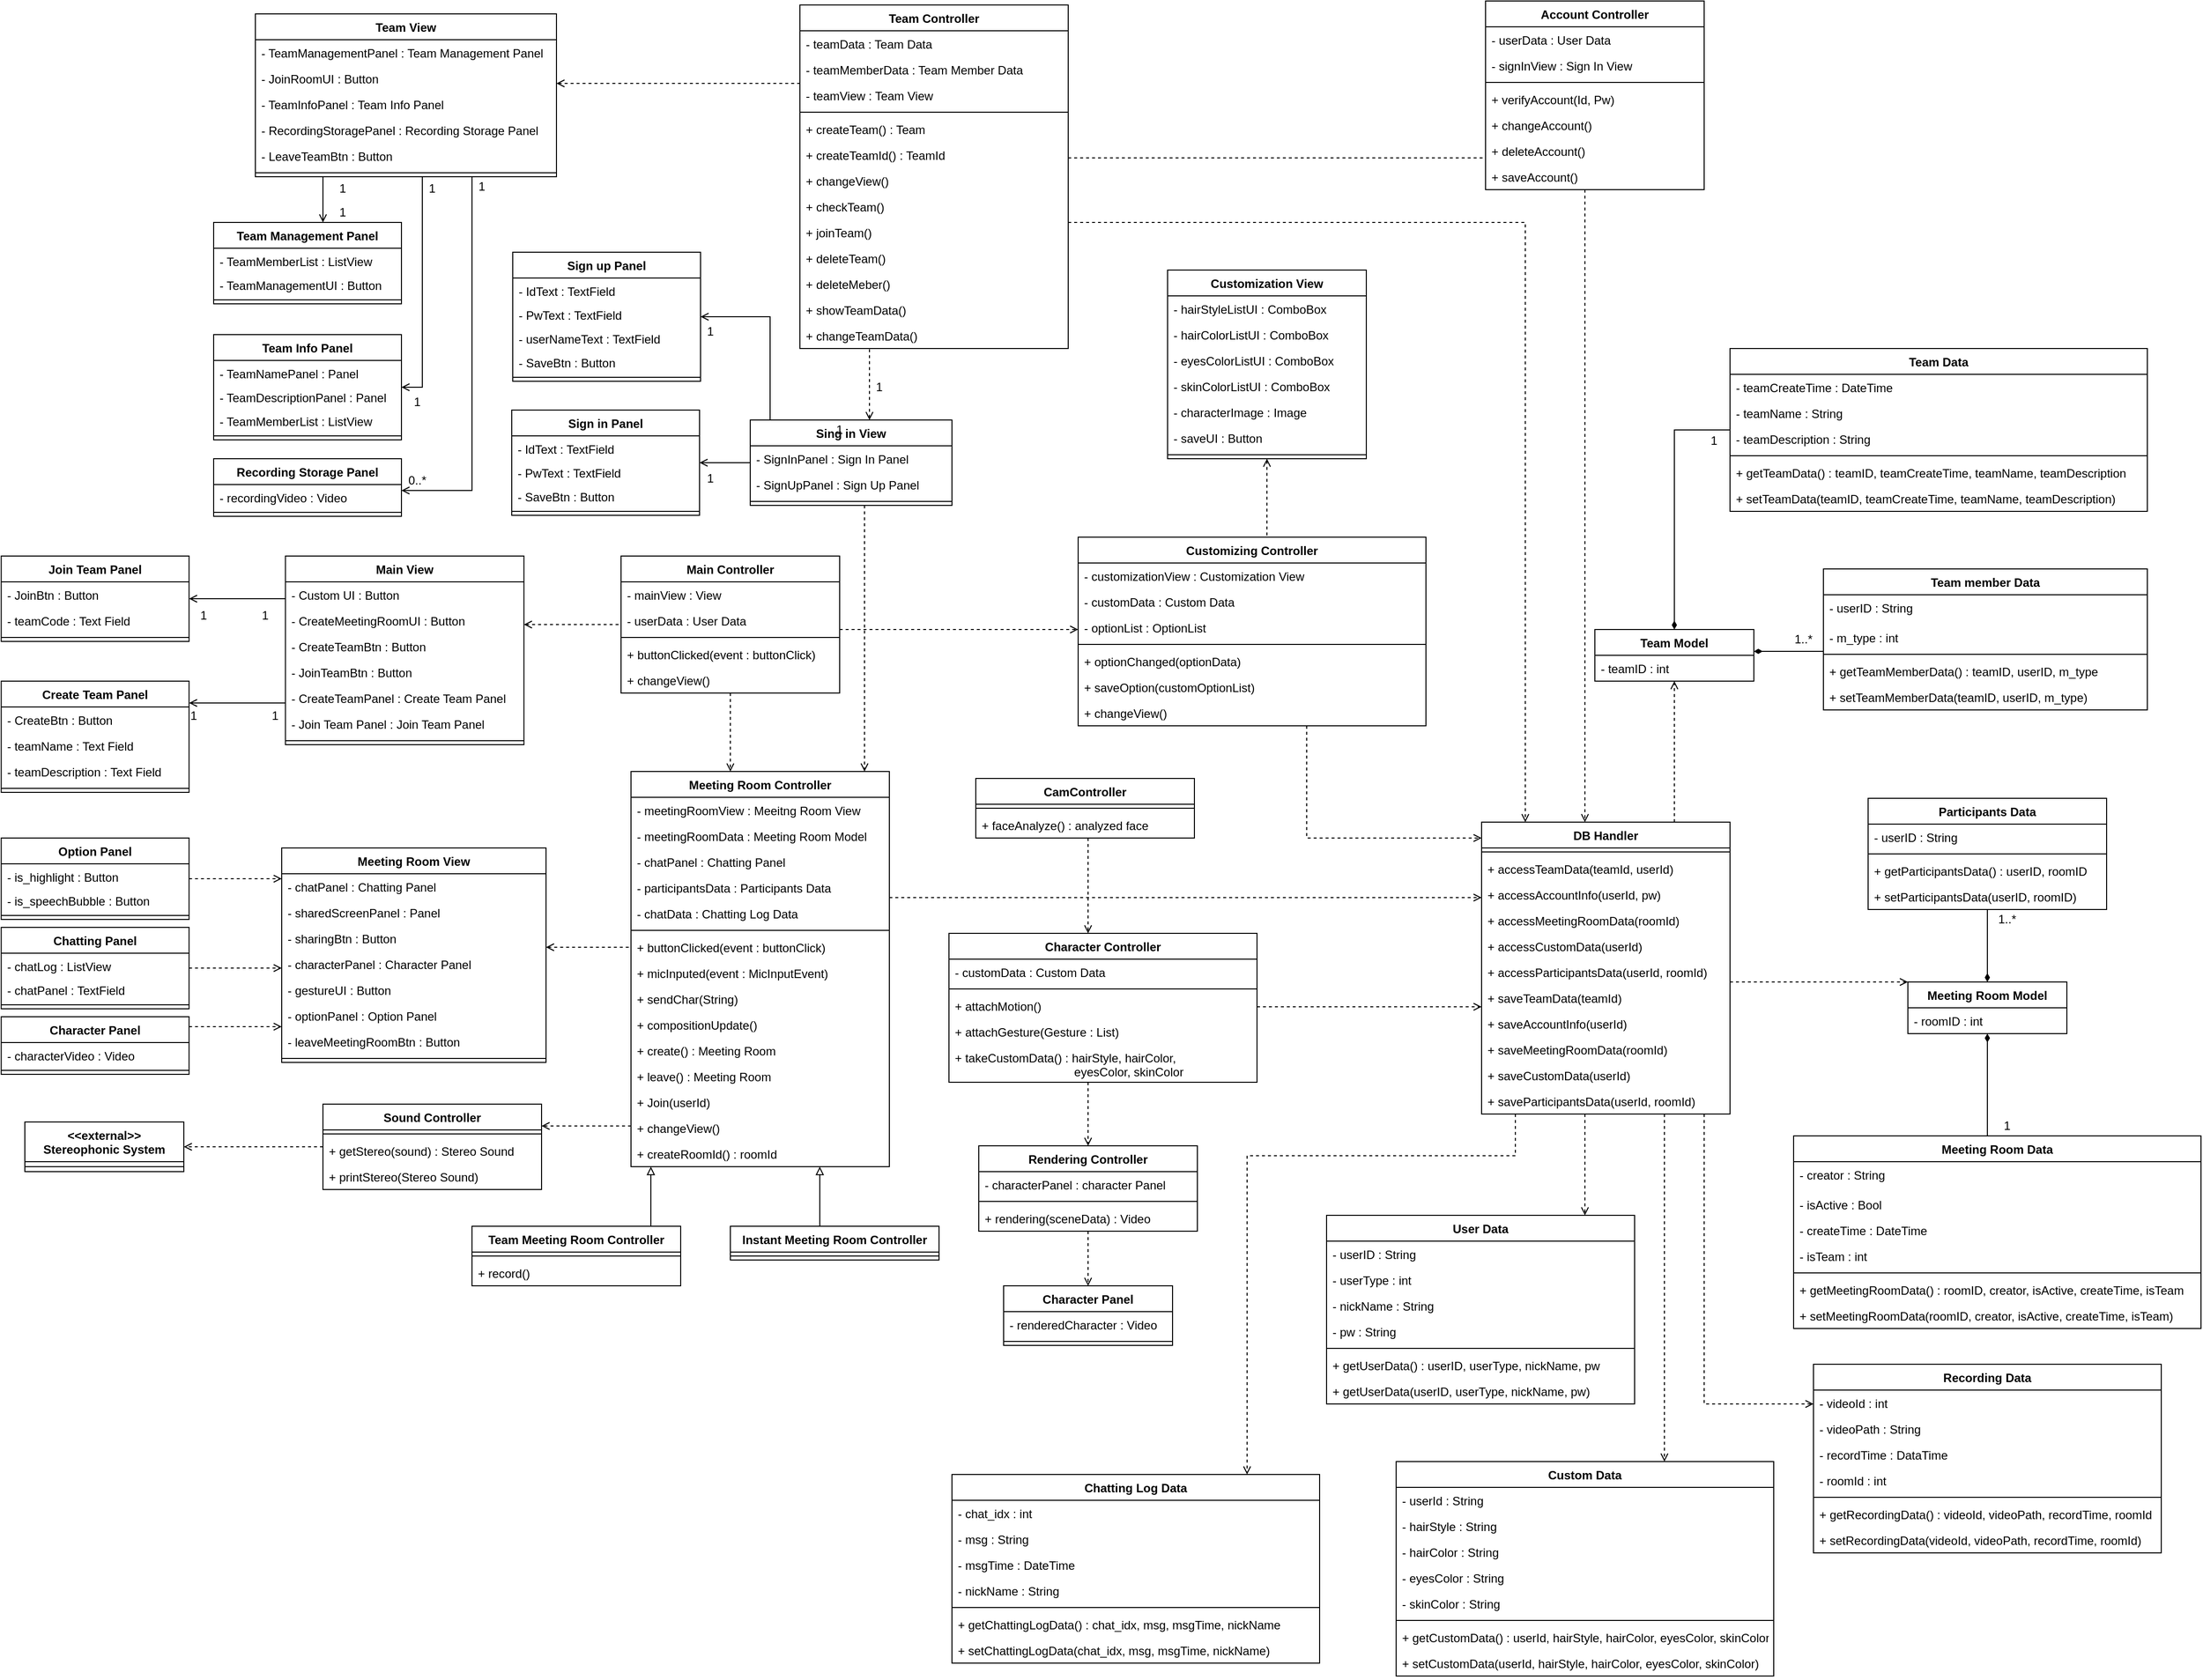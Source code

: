 <mxfile version="14.7.6" type="github">
  <diagram id="qNtHvHr-Q_ltwnV1EGBj" name="Page-1">
    <mxGraphModel dx="2212" dy="588" grid="1" gridSize="10" guides="1" tooltips="1" connect="1" arrows="1" fold="1" page="1" pageScale="1" pageWidth="827" pageHeight="1169" math="0" shadow="0">
      <root>
        <mxCell id="0" />
        <mxCell id="1" parent="0" />
        <mxCell id="lHE6Wv-7FE4Djr_MWDjM-33" style="edgeStyle=orthogonalEdgeStyle;rounded=0;orthogonalLoop=1;jettySize=auto;html=1;dashed=1;endArrow=open;endFill=0;" parent="1" source="Hz_aNHwt8BgAc0QITuWz-24" target="Hz_aNHwt8BgAc0QITuWz-55" edge="1">
          <mxGeometry relative="1" as="geometry">
            <Array as="points">
              <mxPoint x="1160" y="290" />
            </Array>
          </mxGeometry>
        </mxCell>
        <mxCell id="lHE6Wv-7FE4Djr_MWDjM-88" style="edgeStyle=orthogonalEdgeStyle;rounded=0;orthogonalLoop=1;jettySize=auto;html=1;endArrow=open;endFill=0;dashed=1;" parent="1" source="Hz_aNHwt8BgAc0QITuWz-30" target="-hR4shmU22gH0cobKzlt-156" edge="1">
          <mxGeometry relative="1" as="geometry">
            <Array as="points">
              <mxPoint x="360" y="810" />
              <mxPoint x="360" y="810" />
            </Array>
          </mxGeometry>
        </mxCell>
        <mxCell id="Hz_aNHwt8BgAc0QITuWz-30" value="Main Controller" style="swimlane;fontStyle=1;align=center;verticalAlign=top;childLayout=stackLayout;horizontal=1;startSize=26;horizontalStack=0;resizeParent=1;resizeParentMax=0;resizeLast=0;collapsible=1;marginBottom=0;" parent="1" vertex="1">
          <mxGeometry x="250" y="626" width="220" height="138" as="geometry" />
        </mxCell>
        <mxCell id="Hz_aNHwt8BgAc0QITuWz-31" value="- mainView : View" style="text;strokeColor=none;fillColor=none;align=left;verticalAlign=top;spacingLeft=4;spacingRight=4;overflow=hidden;rotatable=0;points=[[0,0.5],[1,0.5]];portConstraint=eastwest;" parent="Hz_aNHwt8BgAc0QITuWz-30" vertex="1">
          <mxGeometry y="26" width="220" height="26" as="geometry" />
        </mxCell>
        <mxCell id="Hz_aNHwt8BgAc0QITuWz-32" value="- userData : User Data" style="text;strokeColor=none;fillColor=none;align=left;verticalAlign=top;spacingLeft=4;spacingRight=4;overflow=hidden;rotatable=0;points=[[0,0.5],[1,0.5]];portConstraint=eastwest;" parent="Hz_aNHwt8BgAc0QITuWz-30" vertex="1">
          <mxGeometry y="52" width="220" height="26" as="geometry" />
        </mxCell>
        <mxCell id="Hz_aNHwt8BgAc0QITuWz-33" value="" style="line;strokeWidth=1;fillColor=none;align=left;verticalAlign=middle;spacingTop=-1;spacingLeft=3;spacingRight=3;rotatable=0;labelPosition=right;points=[];portConstraint=eastwest;" parent="Hz_aNHwt8BgAc0QITuWz-30" vertex="1">
          <mxGeometry y="78" width="220" height="8" as="geometry" />
        </mxCell>
        <mxCell id="Hz_aNHwt8BgAc0QITuWz-34" value="+ buttonClicked(event : buttonClick)" style="text;strokeColor=none;fillColor=none;align=left;verticalAlign=top;spacingLeft=4;spacingRight=4;overflow=hidden;rotatable=0;points=[[0,0.5],[1,0.5]];portConstraint=eastwest;" parent="Hz_aNHwt8BgAc0QITuWz-30" vertex="1">
          <mxGeometry y="86" width="220" height="26" as="geometry" />
        </mxCell>
        <mxCell id="-hR4shmU22gH0cobKzlt-289" value="+ changeView()" style="text;strokeColor=none;fillColor=none;align=left;verticalAlign=top;spacingLeft=4;spacingRight=4;overflow=hidden;rotatable=0;points=[[0,0.5],[1,0.5]];portConstraint=eastwest;" parent="Hz_aNHwt8BgAc0QITuWz-30" vertex="1">
          <mxGeometry y="112" width="220" height="26" as="geometry" />
        </mxCell>
        <mxCell id="lHE6Wv-7FE4Djr_MWDjM-47" style="edgeStyle=orthogonalEdgeStyle;rounded=0;orthogonalLoop=1;jettySize=auto;html=1;dashed=1;endArrow=none;endFill=0;startArrow=open;startFill=0;" parent="1" source="Hz_aNHwt8BgAc0QITuWz-35" target="Hz_aNHwt8BgAc0QITuWz-30" edge="1">
          <mxGeometry relative="1" as="geometry">
            <Array as="points">
              <mxPoint x="200" y="695" />
              <mxPoint x="200" y="695" />
            </Array>
          </mxGeometry>
        </mxCell>
        <mxCell id="lHE6Wv-7FE4Djr_MWDjM-80" style="edgeStyle=orthogonalEdgeStyle;rounded=0;orthogonalLoop=1;jettySize=auto;html=1;endArrow=open;endFill=0;" parent="1" source="Hz_aNHwt8BgAc0QITuWz-35" target="-hR4shmU22gH0cobKzlt-4" edge="1">
          <mxGeometry relative="1" as="geometry">
            <Array as="points">
              <mxPoint x="-165.75" y="774" />
              <mxPoint x="-165.75" y="774" />
            </Array>
          </mxGeometry>
        </mxCell>
        <mxCell id="lHE6Wv-7FE4Djr_MWDjM-81" style="edgeStyle=orthogonalEdgeStyle;rounded=0;orthogonalLoop=1;jettySize=auto;html=1;endArrow=open;endFill=0;" parent="1" source="Hz_aNHwt8BgAc0QITuWz-35" target="-hR4shmU22gH0cobKzlt-33" edge="1">
          <mxGeometry relative="1" as="geometry">
            <Array as="points">
              <mxPoint x="-140" y="669" />
              <mxPoint x="-140" y="669" />
            </Array>
          </mxGeometry>
        </mxCell>
        <mxCell id="Hz_aNHwt8BgAc0QITuWz-35" value="Main View" style="swimlane;fontStyle=1;align=center;verticalAlign=top;childLayout=stackLayout;horizontal=1;startSize=26;horizontalStack=0;resizeParent=1;resizeParentMax=0;resizeLast=0;collapsible=1;marginBottom=0;" parent="1" vertex="1">
          <mxGeometry x="-87.75" y="626" width="240" height="190" as="geometry" />
        </mxCell>
        <mxCell id="Hz_aNHwt8BgAc0QITuWz-39" value="- Custom UI : Button" style="text;strokeColor=none;fillColor=none;align=left;verticalAlign=top;spacingLeft=4;spacingRight=4;overflow=hidden;rotatable=0;points=[[0,0.5],[1,0.5]];portConstraint=eastwest;" parent="Hz_aNHwt8BgAc0QITuWz-35" vertex="1">
          <mxGeometry y="26" width="240" height="26" as="geometry" />
        </mxCell>
        <mxCell id="-hR4shmU22gH0cobKzlt-21" value="- CreateMeetingRoomUI : Button" style="text;strokeColor=none;fillColor=none;align=left;verticalAlign=top;spacingLeft=4;spacingRight=4;overflow=hidden;rotatable=0;points=[[0,0.5],[1,0.5]];portConstraint=eastwest;" parent="Hz_aNHwt8BgAc0QITuWz-35" vertex="1">
          <mxGeometry y="52" width="240" height="26" as="geometry" />
        </mxCell>
        <mxCell id="-hR4shmU22gH0cobKzlt-312" value="- CreateTeamBtn : Button" style="text;strokeColor=none;fillColor=none;align=left;verticalAlign=top;spacingLeft=4;spacingRight=4;overflow=hidden;rotatable=0;points=[[0,0.5],[1,0.5]];portConstraint=eastwest;" parent="Hz_aNHwt8BgAc0QITuWz-35" vertex="1">
          <mxGeometry y="78" width="240" height="26" as="geometry" />
        </mxCell>
        <mxCell id="-hR4shmU22gH0cobKzlt-328" value="- JoinTeamBtn : Button" style="text;strokeColor=none;fillColor=none;align=left;verticalAlign=top;spacingLeft=4;spacingRight=4;overflow=hidden;rotatable=0;points=[[0,0.5],[1,0.5]];portConstraint=eastwest;" parent="Hz_aNHwt8BgAc0QITuWz-35" vertex="1">
          <mxGeometry y="104" width="240" height="26" as="geometry" />
        </mxCell>
        <mxCell id="-hR4shmU22gH0cobKzlt-329" value="- CreateTeamPanel : Create Team Panel" style="text;strokeColor=none;fillColor=none;align=left;verticalAlign=top;spacingLeft=4;spacingRight=4;overflow=hidden;rotatable=0;points=[[0,0.5],[1,0.5]];portConstraint=eastwest;" parent="Hz_aNHwt8BgAc0QITuWz-35" vertex="1">
          <mxGeometry y="130" width="240" height="26" as="geometry" />
        </mxCell>
        <mxCell id="-hR4shmU22gH0cobKzlt-330" value="- Join Team Panel : Join Team Panel" style="text;strokeColor=none;fillColor=none;align=left;verticalAlign=top;spacingLeft=4;spacingRight=4;overflow=hidden;rotatable=0;points=[[0,0.5],[1,0.5]];portConstraint=eastwest;" parent="Hz_aNHwt8BgAc0QITuWz-35" vertex="1">
          <mxGeometry y="156" width="240" height="26" as="geometry" />
        </mxCell>
        <mxCell id="Hz_aNHwt8BgAc0QITuWz-37" value="" style="line;strokeWidth=1;fillColor=none;align=left;verticalAlign=middle;spacingTop=-1;spacingLeft=3;spacingRight=3;rotatable=0;labelPosition=right;points=[];portConstraint=eastwest;" parent="Hz_aNHwt8BgAc0QITuWz-35" vertex="1">
          <mxGeometry y="182" width="240" height="8" as="geometry" />
        </mxCell>
        <mxCell id="lHE6Wv-7FE4Djr_MWDjM-59" style="edgeStyle=orthogonalEdgeStyle;rounded=0;orthogonalLoop=1;jettySize=auto;html=1;dashed=1;endArrow=open;endFill=0;" parent="1" source="Hz_aNHwt8BgAc0QITuWz-55" target="-hR4shmU22gH0cobKzlt-209" edge="1">
          <mxGeometry relative="1" as="geometry">
            <Array as="points">
              <mxPoint x="1310" y="820" />
              <mxPoint x="1310" y="820" />
            </Array>
          </mxGeometry>
        </mxCell>
        <mxCell id="lHE6Wv-7FE4Djr_MWDjM-60" style="edgeStyle=orthogonalEdgeStyle;rounded=0;orthogonalLoop=1;jettySize=auto;html=1;dashed=1;endArrow=open;endFill=0;" parent="1" source="Hz_aNHwt8BgAc0QITuWz-55" target="Hz_aNHwt8BgAc0QITuWz-60" edge="1">
          <mxGeometry relative="1" as="geometry">
            <Array as="points">
              <mxPoint x="1270" y="1081" />
              <mxPoint x="1270" y="1081" />
            </Array>
          </mxGeometry>
        </mxCell>
        <mxCell id="lHE6Wv-7FE4Djr_MWDjM-61" style="edgeStyle=orthogonalEdgeStyle;rounded=0;orthogonalLoop=1;jettySize=auto;html=1;dashed=1;endArrow=open;endFill=0;" parent="1" source="Hz_aNHwt8BgAc0QITuWz-55" target="-hR4shmU22gH0cobKzlt-224" edge="1">
          <mxGeometry relative="1" as="geometry">
            <Array as="points">
              <mxPoint x="1220" y="1250" />
              <mxPoint x="1220" y="1250" />
            </Array>
          </mxGeometry>
        </mxCell>
        <mxCell id="lHE6Wv-7FE4Djr_MWDjM-62" style="edgeStyle=orthogonalEdgeStyle;rounded=0;orthogonalLoop=1;jettySize=auto;html=1;dashed=1;endArrow=open;endFill=0;" parent="1" source="Hz_aNHwt8BgAc0QITuWz-55" target="-hR4shmU22gH0cobKzlt-230" edge="1">
          <mxGeometry relative="1" as="geometry">
            <Array as="points">
              <mxPoint x="1340" y="1480" />
            </Array>
          </mxGeometry>
        </mxCell>
        <mxCell id="lHE6Wv-7FE4Djr_MWDjM-63" style="edgeStyle=orthogonalEdgeStyle;rounded=0;orthogonalLoop=1;jettySize=auto;html=1;dashed=1;endArrow=open;endFill=0;" parent="1" source="Hz_aNHwt8BgAc0QITuWz-55" target="-hR4shmU22gH0cobKzlt-227" edge="1">
          <mxGeometry relative="1" as="geometry">
            <Array as="points">
              <mxPoint x="1300" y="1370" />
              <mxPoint x="1300" y="1370" />
            </Array>
          </mxGeometry>
        </mxCell>
        <mxCell id="lHE6Wv-7FE4Djr_MWDjM-64" style="edgeStyle=orthogonalEdgeStyle;rounded=0;orthogonalLoop=1;jettySize=auto;html=1;dashed=1;endArrow=open;endFill=0;" parent="1" source="Hz_aNHwt8BgAc0QITuWz-55" target="-hR4shmU22gH0cobKzlt-221" edge="1">
          <mxGeometry relative="1" as="geometry">
            <Array as="points">
              <mxPoint x="1150" y="1230" />
              <mxPoint x="880" y="1230" />
            </Array>
          </mxGeometry>
        </mxCell>
        <mxCell id="Hz_aNHwt8BgAc0QITuWz-55" value="DB Handler" style="swimlane;fontStyle=1;align=center;verticalAlign=top;childLayout=stackLayout;horizontal=1;startSize=26;horizontalStack=0;resizeParent=1;resizeParentMax=0;resizeLast=0;collapsible=1;marginBottom=0;" parent="1" vertex="1">
          <mxGeometry x="1116" y="894" width="250" height="294" as="geometry" />
        </mxCell>
        <mxCell id="Hz_aNHwt8BgAc0QITuWz-57" value="" style="line;strokeWidth=1;fillColor=none;align=left;verticalAlign=middle;spacingTop=-1;spacingLeft=3;spacingRight=3;rotatable=0;labelPosition=right;points=[];portConstraint=eastwest;" parent="Hz_aNHwt8BgAc0QITuWz-55" vertex="1">
          <mxGeometry y="26" width="250" height="8" as="geometry" />
        </mxCell>
        <mxCell id="Hz_aNHwt8BgAc0QITuWz-58" value="+ accessTeamData(teamId, userId)" style="text;strokeColor=none;fillColor=none;align=left;verticalAlign=top;spacingLeft=4;spacingRight=4;overflow=hidden;rotatable=0;points=[[0,0.5],[1,0.5]];portConstraint=eastwest;" parent="Hz_aNHwt8BgAc0QITuWz-55" vertex="1">
          <mxGeometry y="34" width="250" height="26" as="geometry" />
        </mxCell>
        <mxCell id="-hR4shmU22gH0cobKzlt-300" value="+ accessAccountInfo(userId, pw)" style="text;strokeColor=none;fillColor=none;align=left;verticalAlign=top;spacingLeft=4;spacingRight=4;overflow=hidden;rotatable=0;points=[[0,0.5],[1,0.5]];portConstraint=eastwest;" parent="Hz_aNHwt8BgAc0QITuWz-55" vertex="1">
          <mxGeometry y="60" width="250" height="26" as="geometry" />
        </mxCell>
        <mxCell id="-hR4shmU22gH0cobKzlt-301" value="+ accessMeetingRoomData(roomId)" style="text;strokeColor=none;fillColor=none;align=left;verticalAlign=top;spacingLeft=4;spacingRight=4;overflow=hidden;rotatable=0;points=[[0,0.5],[1,0.5]];portConstraint=eastwest;" parent="Hz_aNHwt8BgAc0QITuWz-55" vertex="1">
          <mxGeometry y="86" width="250" height="26" as="geometry" />
        </mxCell>
        <mxCell id="-hR4shmU22gH0cobKzlt-302" value="+ accessCustomData(userId)" style="text;strokeColor=none;fillColor=none;align=left;verticalAlign=top;spacingLeft=4;spacingRight=4;overflow=hidden;rotatable=0;points=[[0,0.5],[1,0.5]];portConstraint=eastwest;" parent="Hz_aNHwt8BgAc0QITuWz-55" vertex="1">
          <mxGeometry y="112" width="250" height="26" as="geometry" />
        </mxCell>
        <mxCell id="-hR4shmU22gH0cobKzlt-303" value="+ accessParticipantsData(userId, roomId)" style="text;strokeColor=none;fillColor=none;align=left;verticalAlign=top;spacingLeft=4;spacingRight=4;overflow=hidden;rotatable=0;points=[[0,0.5],[1,0.5]];portConstraint=eastwest;" parent="Hz_aNHwt8BgAc0QITuWz-55" vertex="1">
          <mxGeometry y="138" width="250" height="26" as="geometry" />
        </mxCell>
        <mxCell id="-hR4shmU22gH0cobKzlt-304" value="+ saveTeamData(teamId)" style="text;strokeColor=none;fillColor=none;align=left;verticalAlign=top;spacingLeft=4;spacingRight=4;overflow=hidden;rotatable=0;points=[[0,0.5],[1,0.5]];portConstraint=eastwest;" parent="Hz_aNHwt8BgAc0QITuWz-55" vertex="1">
          <mxGeometry y="164" width="250" height="26" as="geometry" />
        </mxCell>
        <mxCell id="-hR4shmU22gH0cobKzlt-305" value="+ saveAccountInfo(userId)" style="text;strokeColor=none;fillColor=none;align=left;verticalAlign=top;spacingLeft=4;spacingRight=4;overflow=hidden;rotatable=0;points=[[0,0.5],[1,0.5]];portConstraint=eastwest;" parent="Hz_aNHwt8BgAc0QITuWz-55" vertex="1">
          <mxGeometry y="190" width="250" height="26" as="geometry" />
        </mxCell>
        <mxCell id="-hR4shmU22gH0cobKzlt-306" value="+ saveMeetingRoomData(roomId)" style="text;strokeColor=none;fillColor=none;align=left;verticalAlign=top;spacingLeft=4;spacingRight=4;overflow=hidden;rotatable=0;points=[[0,0.5],[1,0.5]];portConstraint=eastwest;" parent="Hz_aNHwt8BgAc0QITuWz-55" vertex="1">
          <mxGeometry y="216" width="250" height="26" as="geometry" />
        </mxCell>
        <mxCell id="-hR4shmU22gH0cobKzlt-307" value="+ saveCustomData(userId)" style="text;strokeColor=none;fillColor=none;align=left;verticalAlign=top;spacingLeft=4;spacingRight=4;overflow=hidden;rotatable=0;points=[[0,0.5],[1,0.5]];portConstraint=eastwest;" parent="Hz_aNHwt8BgAc0QITuWz-55" vertex="1">
          <mxGeometry y="242" width="250" height="26" as="geometry" />
        </mxCell>
        <mxCell id="-hR4shmU22gH0cobKzlt-308" value="+ saveParticipantsData(userId, roomId)" style="text;strokeColor=none;fillColor=none;align=left;verticalAlign=top;spacingLeft=4;spacingRight=4;overflow=hidden;rotatable=0;points=[[0,0.5],[1,0.5]];portConstraint=eastwest;" parent="Hz_aNHwt8BgAc0QITuWz-55" vertex="1">
          <mxGeometry y="268" width="250" height="26" as="geometry" />
        </mxCell>
        <mxCell id="Hz_aNHwt8BgAc0QITuWz-60" value="Meeting Room Model" style="swimlane;fontStyle=1;align=center;verticalAlign=top;childLayout=stackLayout;horizontal=1;startSize=26;horizontalStack=0;resizeParent=1;resizeParentMax=0;resizeLast=0;collapsible=1;marginBottom=0;" parent="1" vertex="1">
          <mxGeometry x="1545" y="1055" width="160" height="52" as="geometry" />
        </mxCell>
        <mxCell id="MDP1rMCHdJ5td23b5jNx-1" value="- roomID : int" style="text;strokeColor=none;fillColor=none;align=left;verticalAlign=top;spacingLeft=4;spacingRight=4;overflow=hidden;rotatable=0;points=[[0,0.5],[1,0.5]];portConstraint=eastwest;" parent="Hz_aNHwt8BgAc0QITuWz-60" vertex="1">
          <mxGeometry y="26" width="160" height="26" as="geometry" />
        </mxCell>
        <mxCell id="MDP1rMCHdJ5td23b5jNx-18" style="edgeStyle=orthogonalEdgeStyle;rounded=0;orthogonalLoop=1;jettySize=auto;html=1;endArrow=diamondThin;endFill=1;startSize=6;endSize=6;strokeWidth=1;" parent="1" source="MDP1rMCHdJ5td23b5jNx-5" target="Hz_aNHwt8BgAc0QITuWz-60" edge="1">
          <mxGeometry relative="1" as="geometry">
            <Array as="points">
              <mxPoint x="1625" y="1005" />
              <mxPoint x="1625" y="1005" />
            </Array>
          </mxGeometry>
        </mxCell>
        <mxCell id="MDP1rMCHdJ5td23b5jNx-5" value="Participants Data" style="swimlane;fontStyle=1;align=center;verticalAlign=top;childLayout=stackLayout;horizontal=1;startSize=26;horizontalStack=0;resizeParent=1;resizeParentMax=0;resizeLast=0;collapsible=1;marginBottom=0;" parent="1" vertex="1">
          <mxGeometry x="1505" y="870" width="240" height="112" as="geometry" />
        </mxCell>
        <mxCell id="MDP1rMCHdJ5td23b5jNx-6" value="- userID : String" style="text;strokeColor=none;fillColor=none;align=left;verticalAlign=top;spacingLeft=4;spacingRight=4;overflow=hidden;rotatable=0;points=[[0,0.5],[1,0.5]];portConstraint=eastwest;" parent="MDP1rMCHdJ5td23b5jNx-5" vertex="1">
          <mxGeometry y="26" width="240" height="26" as="geometry" />
        </mxCell>
        <mxCell id="MDP1rMCHdJ5td23b5jNx-10" value="" style="line;strokeWidth=1;fillColor=none;align=left;verticalAlign=middle;spacingTop=-1;spacingLeft=3;spacingRight=3;rotatable=0;labelPosition=right;points=[];portConstraint=eastwest;" parent="MDP1rMCHdJ5td23b5jNx-5" vertex="1">
          <mxGeometry y="52" width="240" height="8" as="geometry" />
        </mxCell>
        <mxCell id="lHE6Wv-7FE4Djr_MWDjM-99" value="+ getParticipantsData() : userID, roomID" style="text;strokeColor=none;fillColor=none;align=left;verticalAlign=top;spacingLeft=4;spacingRight=4;overflow=hidden;rotatable=0;points=[[0,0.5],[1,0.5]];portConstraint=eastwest;" parent="MDP1rMCHdJ5td23b5jNx-5" vertex="1">
          <mxGeometry y="60" width="240" height="26" as="geometry" />
        </mxCell>
        <mxCell id="lHE6Wv-7FE4Djr_MWDjM-100" value="+ setParticipantsData(userID, roomID)" style="text;strokeColor=none;fillColor=none;align=left;verticalAlign=top;spacingLeft=4;spacingRight=4;overflow=hidden;rotatable=0;points=[[0,0.5],[1,0.5]];portConstraint=eastwest;" parent="MDP1rMCHdJ5td23b5jNx-5" vertex="1">
          <mxGeometry y="86" width="240" height="26" as="geometry" />
        </mxCell>
        <mxCell id="MDP1rMCHdJ5td23b5jNx-22" style="edgeStyle=orthogonalEdgeStyle;rounded=0;orthogonalLoop=1;jettySize=auto;html=1;endArrow=diamondThin;endFill=1;startSize=6;endSize=6;strokeWidth=1;" parent="1" source="MDP1rMCHdJ5td23b5jNx-19" target="Hz_aNHwt8BgAc0QITuWz-60" edge="1">
          <mxGeometry relative="1" as="geometry">
            <Array as="points">
              <mxPoint x="1625" y="1165" />
              <mxPoint x="1625" y="1165" />
            </Array>
          </mxGeometry>
        </mxCell>
        <mxCell id="MDP1rMCHdJ5td23b5jNx-19" value="Meeting Room Data" style="swimlane;fontStyle=1;align=center;verticalAlign=top;childLayout=stackLayout;horizontal=1;startSize=26;horizontalStack=0;resizeParent=1;resizeParentMax=0;resizeLast=0;collapsible=1;marginBottom=0;" parent="1" vertex="1">
          <mxGeometry x="1430" y="1210" width="410" height="194" as="geometry" />
        </mxCell>
        <mxCell id="MDP1rMCHdJ5td23b5jNx-4" value="- creator : String" style="text;strokeColor=none;fillColor=none;align=left;verticalAlign=top;spacingLeft=4;spacingRight=4;overflow=hidden;rotatable=0;points=[[0,0.5],[1,0.5]];portConstraint=eastwest;" parent="MDP1rMCHdJ5td23b5jNx-19" vertex="1">
          <mxGeometry y="26" width="410" height="30" as="geometry" />
        </mxCell>
        <mxCell id="MDP1rMCHdJ5td23b5jNx-2" value="- isActive : Bool" style="text;strokeColor=none;fillColor=none;align=left;verticalAlign=top;spacingLeft=4;spacingRight=4;overflow=hidden;rotatable=0;points=[[0,0.5],[1,0.5]];portConstraint=eastwest;" parent="MDP1rMCHdJ5td23b5jNx-19" vertex="1">
          <mxGeometry y="56" width="410" height="26" as="geometry" />
        </mxCell>
        <mxCell id="Hz_aNHwt8BgAc0QITuWz-61" value="- createTime : DateTime" style="text;strokeColor=none;fillColor=none;align=left;verticalAlign=top;spacingLeft=4;spacingRight=4;overflow=hidden;rotatable=0;points=[[0,0.5],[1,0.5]];portConstraint=eastwest;" parent="MDP1rMCHdJ5td23b5jNx-19" vertex="1">
          <mxGeometry y="82" width="410" height="26" as="geometry" />
        </mxCell>
        <mxCell id="lHE6Wv-7FE4Djr_MWDjM-87" value="- isTeam : int" style="text;strokeColor=none;fillColor=none;align=left;verticalAlign=top;spacingLeft=4;spacingRight=4;overflow=hidden;rotatable=0;points=[[0,0.5],[1,0.5]];portConstraint=eastwest;" parent="MDP1rMCHdJ5td23b5jNx-19" vertex="1">
          <mxGeometry y="108" width="410" height="26" as="geometry" />
        </mxCell>
        <mxCell id="Hz_aNHwt8BgAc0QITuWz-62" value="" style="line;strokeWidth=1;fillColor=none;align=left;verticalAlign=middle;spacingTop=-1;spacingLeft=3;spacingRight=3;rotatable=0;labelPosition=right;points=[];portConstraint=eastwest;" parent="MDP1rMCHdJ5td23b5jNx-19" vertex="1">
          <mxGeometry y="134" width="410" height="8" as="geometry" />
        </mxCell>
        <mxCell id="lHE6Wv-7FE4Djr_MWDjM-101" value="+ getMeetingRoomData() : roomID, creator, isActive, createTime, isTeam" style="text;strokeColor=none;fillColor=none;align=left;verticalAlign=top;spacingLeft=4;spacingRight=4;overflow=hidden;rotatable=0;points=[[0,0.5],[1,0.5]];portConstraint=eastwest;" parent="MDP1rMCHdJ5td23b5jNx-19" vertex="1">
          <mxGeometry y="142" width="410" height="26" as="geometry" />
        </mxCell>
        <mxCell id="lHE6Wv-7FE4Djr_MWDjM-102" value="+ setMeetingRoomData(roomID, creator, isActive, createTime, isTeam)" style="text;strokeColor=none;fillColor=none;align=left;verticalAlign=top;spacingLeft=4;spacingRight=4;overflow=hidden;rotatable=0;points=[[0,0.5],[1,0.5]];portConstraint=eastwest;" parent="MDP1rMCHdJ5td23b5jNx-19" vertex="1">
          <mxGeometry y="168" width="410" height="26" as="geometry" />
        </mxCell>
        <mxCell id="-hR4shmU22gH0cobKzlt-4" value="Create Team Panel" style="swimlane;fontStyle=1;align=center;verticalAlign=top;childLayout=stackLayout;horizontal=1;startSize=26;horizontalStack=0;resizeParent=1;resizeParentMax=0;resizeLast=0;collapsible=1;marginBottom=0;" parent="1" vertex="1">
          <mxGeometry x="-373.75" y="752" width="189" height="112" as="geometry" />
        </mxCell>
        <mxCell id="Hz_aNHwt8BgAc0QITuWz-36" value="- CreateBtn : Button" style="text;strokeColor=none;fillColor=none;align=left;verticalAlign=top;spacingLeft=4;spacingRight=4;overflow=hidden;rotatable=0;points=[[0,0.5],[1,0.5]];portConstraint=eastwest;" parent="-hR4shmU22gH0cobKzlt-4" vertex="1">
          <mxGeometry y="26" width="189" height="26" as="geometry" />
        </mxCell>
        <mxCell id="-hR4shmU22gH0cobKzlt-331" value="- teamName : Text Field" style="text;strokeColor=none;fillColor=none;align=left;verticalAlign=top;spacingLeft=4;spacingRight=4;overflow=hidden;rotatable=0;points=[[0,0.5],[1,0.5]];portConstraint=eastwest;" parent="-hR4shmU22gH0cobKzlt-4" vertex="1">
          <mxGeometry y="52" width="189" height="26" as="geometry" />
        </mxCell>
        <mxCell id="-hR4shmU22gH0cobKzlt-313" value="- teamDescription : Text Field" style="text;strokeColor=none;fillColor=none;align=left;verticalAlign=top;spacingLeft=4;spacingRight=4;overflow=hidden;rotatable=0;points=[[0,0.5],[1,0.5]];portConstraint=eastwest;" parent="-hR4shmU22gH0cobKzlt-4" vertex="1">
          <mxGeometry y="78" width="189" height="26" as="geometry" />
        </mxCell>
        <mxCell id="-hR4shmU22gH0cobKzlt-7" value="" style="line;strokeWidth=1;fillColor=none;align=left;verticalAlign=middle;spacingTop=-1;spacingLeft=3;spacingRight=3;rotatable=0;labelPosition=right;points=[];portConstraint=eastwest;" parent="-hR4shmU22gH0cobKzlt-4" vertex="1">
          <mxGeometry y="104" width="189" height="8" as="geometry" />
        </mxCell>
        <mxCell id="-hR4shmU22gH0cobKzlt-33" value="Join Team Panel" style="swimlane;fontStyle=1;align=center;verticalAlign=top;childLayout=stackLayout;horizontal=1;startSize=26;horizontalStack=0;resizeParent=1;resizeParentMax=0;resizeLast=0;collapsible=1;marginBottom=0;" parent="1" vertex="1">
          <mxGeometry x="-373.75" y="626" width="189" height="86" as="geometry" />
        </mxCell>
        <mxCell id="-hR4shmU22gH0cobKzlt-314" value="- JoinBtn : Button" style="text;strokeColor=none;fillColor=none;align=left;verticalAlign=top;spacingLeft=4;spacingRight=4;overflow=hidden;rotatable=0;points=[[0,0.5],[1,0.5]];portConstraint=eastwest;" parent="-hR4shmU22gH0cobKzlt-33" vertex="1">
          <mxGeometry y="26" width="189" height="26" as="geometry" />
        </mxCell>
        <mxCell id="-hR4shmU22gH0cobKzlt-332" value="- teamCode : Text Field" style="text;strokeColor=none;fillColor=none;align=left;verticalAlign=top;spacingLeft=4;spacingRight=4;overflow=hidden;rotatable=0;points=[[0,0.5],[1,0.5]];portConstraint=eastwest;" parent="-hR4shmU22gH0cobKzlt-33" vertex="1">
          <mxGeometry y="52" width="189" height="26" as="geometry" />
        </mxCell>
        <mxCell id="-hR4shmU22gH0cobKzlt-37" value="" style="line;strokeWidth=1;fillColor=none;align=left;verticalAlign=middle;spacingTop=-1;spacingLeft=3;spacingRight=3;rotatable=0;labelPosition=right;points=[];portConstraint=eastwest;" parent="-hR4shmU22gH0cobKzlt-33" vertex="1">
          <mxGeometry y="78" width="189" height="8" as="geometry" />
        </mxCell>
        <mxCell id="lHE6Wv-7FE4Djr_MWDjM-48" style="edgeStyle=orthogonalEdgeStyle;rounded=0;orthogonalLoop=1;jettySize=auto;html=1;dashed=1;endArrow=none;endFill=0;startArrow=open;startFill=0;" parent="1" source="-hR4shmU22gH0cobKzlt-53" target="-hR4shmU22gH0cobKzlt-156" edge="1">
          <mxGeometry relative="1" as="geometry">
            <Array as="points">
              <mxPoint x="210" y="1020" />
              <mxPoint x="210" y="1020" />
            </Array>
          </mxGeometry>
        </mxCell>
        <mxCell id="-hR4shmU22gH0cobKzlt-53" value="Meeting Room View" style="swimlane;fontStyle=1;align=center;verticalAlign=top;childLayout=stackLayout;horizontal=1;startSize=26;horizontalStack=0;resizeParent=1;resizeParentMax=0;resizeLast=0;collapsible=1;marginBottom=0;" parent="1" vertex="1">
          <mxGeometry x="-91.5" y="920" width="266" height="216" as="geometry" />
        </mxCell>
        <mxCell id="-hR4shmU22gH0cobKzlt-54" value="- chatPanel : Chatting Panel" style="text;strokeColor=none;fillColor=none;align=left;verticalAlign=top;spacingLeft=4;spacingRight=4;overflow=hidden;rotatable=0;points=[[0,0.5],[1,0.5]];portConstraint=eastwest;" parent="-hR4shmU22gH0cobKzlt-53" vertex="1">
          <mxGeometry y="26" width="266" height="26" as="geometry" />
        </mxCell>
        <mxCell id="-hR4shmU22gH0cobKzlt-55" value="- sharedScreenPanel : Panel" style="text;strokeColor=none;fillColor=none;align=left;verticalAlign=top;spacingLeft=4;spacingRight=4;overflow=hidden;rotatable=0;points=[[0,0.5],[1,0.5]];portConstraint=eastwest;" parent="-hR4shmU22gH0cobKzlt-53" vertex="1">
          <mxGeometry y="52" width="266" height="26" as="geometry" />
        </mxCell>
        <mxCell id="-hR4shmU22gH0cobKzlt-322" value="- sharingBtn : Button" style="text;strokeColor=none;fillColor=none;align=left;verticalAlign=top;spacingLeft=4;spacingRight=4;overflow=hidden;rotatable=0;points=[[0,0.5],[1,0.5]];portConstraint=eastwest;" parent="-hR4shmU22gH0cobKzlt-53" vertex="1">
          <mxGeometry y="78" width="266" height="26" as="geometry" />
        </mxCell>
        <mxCell id="-hR4shmU22gH0cobKzlt-56" value="- characterPanel : Character Panel" style="text;strokeColor=none;fillColor=none;align=left;verticalAlign=top;spacingLeft=4;spacingRight=4;overflow=hidden;rotatable=0;points=[[0,0.5],[1,0.5]];portConstraint=eastwest;" parent="-hR4shmU22gH0cobKzlt-53" vertex="1">
          <mxGeometry y="104" width="266" height="26" as="geometry" />
        </mxCell>
        <mxCell id="-hR4shmU22gH0cobKzlt-318" value="- gestureUI : Button" style="text;strokeColor=none;fillColor=none;align=left;verticalAlign=top;spacingLeft=4;spacingRight=4;overflow=hidden;rotatable=0;points=[[0,0.5],[1,0.5]];portConstraint=eastwest;" parent="-hR4shmU22gH0cobKzlt-53" vertex="1">
          <mxGeometry y="130" width="266" height="26" as="geometry" />
        </mxCell>
        <mxCell id="-hR4shmU22gH0cobKzlt-319" value="- optionPanel : Option Panel" style="text;strokeColor=none;fillColor=none;align=left;verticalAlign=top;spacingLeft=4;spacingRight=4;overflow=hidden;rotatable=0;points=[[0,0.5],[1,0.5]];portConstraint=eastwest;" parent="-hR4shmU22gH0cobKzlt-53" vertex="1">
          <mxGeometry y="156" width="266" height="26" as="geometry" />
        </mxCell>
        <mxCell id="lHE6Wv-7FE4Djr_MWDjM-3" value="- leaveMeetingRoomBtn : Button" style="text;strokeColor=none;fillColor=none;align=left;verticalAlign=top;spacingLeft=4;spacingRight=4;overflow=hidden;rotatable=0;points=[[0,0.5],[1,0.5]];portConstraint=eastwest;" parent="-hR4shmU22gH0cobKzlt-53" vertex="1">
          <mxGeometry y="182" width="266" height="26" as="geometry" />
        </mxCell>
        <mxCell id="-hR4shmU22gH0cobKzlt-57" value="" style="line;strokeWidth=1;fillColor=none;align=left;verticalAlign=middle;spacingTop=-1;spacingLeft=3;spacingRight=3;rotatable=0;labelPosition=right;points=[];portConstraint=eastwest;" parent="-hR4shmU22gH0cobKzlt-53" vertex="1">
          <mxGeometry y="208" width="266" height="8" as="geometry" />
        </mxCell>
        <mxCell id="-hR4shmU22gH0cobKzlt-58" style="edgeStyle=orthogonalEdgeStyle;rounded=0;orthogonalLoop=1;jettySize=auto;html=1;dashed=1;endArrow=open;endFill=0;" parent="1" source="-hR4shmU22gH0cobKzlt-59" target="-hR4shmU22gH0cobKzlt-53" edge="1">
          <mxGeometry relative="1" as="geometry">
            <Array as="points">
              <mxPoint x="-236.25" y="1018" />
            </Array>
          </mxGeometry>
        </mxCell>
        <mxCell id="-hR4shmU22gH0cobKzlt-59" value="Chatting Panel" style="swimlane;fontStyle=1;align=center;verticalAlign=top;childLayout=stackLayout;horizontal=1;startSize=26;horizontalStack=0;resizeParent=1;resizeParentMax=0;resizeLast=0;collapsible=1;marginBottom=0;" parent="1" vertex="1">
          <mxGeometry x="-373.75" y="1000" width="189" height="82" as="geometry" />
        </mxCell>
        <mxCell id="-hR4shmU22gH0cobKzlt-60" value="- chatLog : ListView" style="text;strokeColor=none;fillColor=none;align=left;verticalAlign=top;spacingLeft=4;spacingRight=4;overflow=hidden;rotatable=0;points=[[0,0.5],[1,0.5]];portConstraint=eastwest;" parent="-hR4shmU22gH0cobKzlt-59" vertex="1">
          <mxGeometry y="26" width="189" height="24" as="geometry" />
        </mxCell>
        <mxCell id="-hR4shmU22gH0cobKzlt-321" value="- chatPanel : TextField" style="text;strokeColor=none;fillColor=none;align=left;verticalAlign=top;spacingLeft=4;spacingRight=4;overflow=hidden;rotatable=0;points=[[0,0.5],[1,0.5]];portConstraint=eastwest;" parent="-hR4shmU22gH0cobKzlt-59" vertex="1">
          <mxGeometry y="50" width="189" height="24" as="geometry" />
        </mxCell>
        <mxCell id="-hR4shmU22gH0cobKzlt-63" value="" style="line;strokeWidth=1;fillColor=none;align=left;verticalAlign=middle;spacingTop=-1;spacingLeft=3;spacingRight=3;rotatable=0;labelPosition=right;points=[];portConstraint=eastwest;" parent="-hR4shmU22gH0cobKzlt-59" vertex="1">
          <mxGeometry y="74" width="189" height="8" as="geometry" />
        </mxCell>
        <mxCell id="-hR4shmU22gH0cobKzlt-70" style="edgeStyle=orthogonalEdgeStyle;rounded=0;orthogonalLoop=1;jettySize=auto;html=1;dashed=1;endArrow=open;endFill=0;" parent="1" source="-hR4shmU22gH0cobKzlt-71" target="-hR4shmU22gH0cobKzlt-53" edge="1">
          <mxGeometry relative="1" as="geometry">
            <Array as="points">
              <mxPoint x="-126.25" y="1100" />
              <mxPoint x="-126.25" y="1100" />
            </Array>
          </mxGeometry>
        </mxCell>
        <mxCell id="-hR4shmU22gH0cobKzlt-71" value="Character Panel" style="swimlane;fontStyle=1;align=center;verticalAlign=top;childLayout=stackLayout;horizontal=1;startSize=26;horizontalStack=0;resizeParent=1;resizeParentMax=0;resizeLast=0;collapsible=1;marginBottom=0;" parent="1" vertex="1">
          <mxGeometry x="-373.75" y="1090" width="189" height="58" as="geometry" />
        </mxCell>
        <mxCell id="-hR4shmU22gH0cobKzlt-72" value="- characterVideo : Video" style="text;strokeColor=none;fillColor=none;align=left;verticalAlign=top;spacingLeft=4;spacingRight=4;overflow=hidden;rotatable=0;points=[[0,0.5],[1,0.5]];portConstraint=eastwest;" parent="-hR4shmU22gH0cobKzlt-71" vertex="1">
          <mxGeometry y="26" width="189" height="24" as="geometry" />
        </mxCell>
        <mxCell id="-hR4shmU22gH0cobKzlt-75" value="" style="line;strokeWidth=1;fillColor=none;align=left;verticalAlign=middle;spacingTop=-1;spacingLeft=3;spacingRight=3;rotatable=0;labelPosition=right;points=[];portConstraint=eastwest;" parent="-hR4shmU22gH0cobKzlt-71" vertex="1">
          <mxGeometry y="50" width="189" height="8" as="geometry" />
        </mxCell>
        <mxCell id="-hR4shmU22gH0cobKzlt-86" style="edgeStyle=orthogonalEdgeStyle;rounded=0;orthogonalLoop=1;jettySize=auto;html=1;dashed=1;endArrow=open;endFill=0;" parent="1" source="-hR4shmU22gH0cobKzlt-81" target="-hR4shmU22gH0cobKzlt-53" edge="1">
          <mxGeometry relative="1" as="geometry">
            <Array as="points">
              <mxPoint x="-116.25" y="951" />
              <mxPoint x="-116.25" y="951" />
            </Array>
          </mxGeometry>
        </mxCell>
        <mxCell id="-hR4shmU22gH0cobKzlt-81" value="Option Panel" style="swimlane;fontStyle=1;align=center;verticalAlign=top;childLayout=stackLayout;horizontal=1;startSize=26;horizontalStack=0;resizeParent=1;resizeParentMax=0;resizeLast=0;collapsible=1;marginBottom=0;" parent="1" vertex="1">
          <mxGeometry x="-373.75" y="910" width="189" height="82" as="geometry" />
        </mxCell>
        <mxCell id="-hR4shmU22gH0cobKzlt-82" value="- is_highlight : Button" style="text;strokeColor=none;fillColor=none;align=left;verticalAlign=top;spacingLeft=4;spacingRight=4;overflow=hidden;rotatable=0;points=[[0,0.5],[1,0.5]];portConstraint=eastwest;" parent="-hR4shmU22gH0cobKzlt-81" vertex="1">
          <mxGeometry y="26" width="189" height="24" as="geometry" />
        </mxCell>
        <mxCell id="-hR4shmU22gH0cobKzlt-83" value="- is_speechBubble : Button" style="text;strokeColor=none;fillColor=none;align=left;verticalAlign=top;spacingLeft=4;spacingRight=4;overflow=hidden;rotatable=0;points=[[0,0.5],[1,0.5]];portConstraint=eastwest;" parent="-hR4shmU22gH0cobKzlt-81" vertex="1">
          <mxGeometry y="50" width="189" height="24" as="geometry" />
        </mxCell>
        <mxCell id="-hR4shmU22gH0cobKzlt-85" value="" style="line;strokeWidth=1;fillColor=none;align=left;verticalAlign=middle;spacingTop=-1;spacingLeft=3;spacingRight=3;rotatable=0;labelPosition=right;points=[];portConstraint=eastwest;" parent="-hR4shmU22gH0cobKzlt-81" vertex="1">
          <mxGeometry y="74" width="189" height="8" as="geometry" />
        </mxCell>
        <mxCell id="lHE6Wv-7FE4Djr_MWDjM-46" style="edgeStyle=orthogonalEdgeStyle;rounded=0;orthogonalLoop=1;jettySize=auto;html=1;dashed=1;endArrow=none;endFill=0;startArrow=open;startFill=0;" parent="1" source="-hR4shmU22gH0cobKzlt-88" target="Hz_aNHwt8BgAc0QITuWz-24" edge="1">
          <mxGeometry relative="1" as="geometry">
            <Array as="points">
              <mxPoint x="230" y="150" />
              <mxPoint x="230" y="150" />
            </Array>
          </mxGeometry>
        </mxCell>
        <mxCell id="lHE6Wv-7FE4Djr_MWDjM-70" style="edgeStyle=orthogonalEdgeStyle;rounded=0;orthogonalLoop=1;jettySize=auto;html=1;endArrow=open;endFill=0;" parent="1" source="-hR4shmU22gH0cobKzlt-88" target="-hR4shmU22gH0cobKzlt-94" edge="1">
          <mxGeometry relative="1" as="geometry">
            <Array as="points">
              <mxPoint x="-50" y="270" />
              <mxPoint x="-50" y="270" />
            </Array>
          </mxGeometry>
        </mxCell>
        <mxCell id="lHE6Wv-7FE4Djr_MWDjM-71" style="edgeStyle=orthogonalEdgeStyle;rounded=0;orthogonalLoop=1;jettySize=auto;html=1;endArrow=open;endFill=0;" parent="1" source="-hR4shmU22gH0cobKzlt-88" target="-hR4shmU22gH0cobKzlt-100" edge="1">
          <mxGeometry relative="1" as="geometry">
            <Array as="points">
              <mxPoint x="50" y="456" />
            </Array>
          </mxGeometry>
        </mxCell>
        <mxCell id="lHE6Wv-7FE4Djr_MWDjM-72" style="edgeStyle=orthogonalEdgeStyle;rounded=0;orthogonalLoop=1;jettySize=auto;html=1;endArrow=open;endFill=0;" parent="1" source="-hR4shmU22gH0cobKzlt-88" target="-hR4shmU22gH0cobKzlt-111" edge="1">
          <mxGeometry relative="1" as="geometry">
            <Array as="points">
              <mxPoint x="100" y="560" />
            </Array>
          </mxGeometry>
        </mxCell>
        <mxCell id="-hR4shmU22gH0cobKzlt-88" value="Team View" style="swimlane;fontStyle=1;align=center;verticalAlign=top;childLayout=stackLayout;horizontal=1;startSize=26;horizontalStack=0;resizeParent=1;resizeParentMax=0;resizeLast=0;collapsible=1;marginBottom=0;" parent="1" vertex="1">
          <mxGeometry x="-118" y="80" width="303" height="164" as="geometry" />
        </mxCell>
        <mxCell id="-hR4shmU22gH0cobKzlt-89" value="- TeamManagementPanel : Team Management Panel" style="text;strokeColor=none;fillColor=none;align=left;verticalAlign=top;spacingLeft=4;spacingRight=4;overflow=hidden;rotatable=0;points=[[0,0.5],[1,0.5]];portConstraint=eastwest;" parent="-hR4shmU22gH0cobKzlt-88" vertex="1">
          <mxGeometry y="26" width="303" height="26" as="geometry" />
        </mxCell>
        <mxCell id="-hR4shmU22gH0cobKzlt-91" value="- JoinRoomUI : Button" style="text;strokeColor=none;fillColor=none;align=left;verticalAlign=top;spacingLeft=4;spacingRight=4;overflow=hidden;rotatable=0;points=[[0,0.5],[1,0.5]];portConstraint=eastwest;" parent="-hR4shmU22gH0cobKzlt-88" vertex="1">
          <mxGeometry y="52" width="303" height="26" as="geometry" />
        </mxCell>
        <mxCell id="-hR4shmU22gH0cobKzlt-90" value="- TeamInfoPanel : Team Info Panel" style="text;strokeColor=none;fillColor=none;align=left;verticalAlign=top;spacingLeft=4;spacingRight=4;overflow=hidden;rotatable=0;points=[[0,0.5],[1,0.5]];portConstraint=eastwest;" parent="-hR4shmU22gH0cobKzlt-88" vertex="1">
          <mxGeometry y="78" width="303" height="26" as="geometry" />
        </mxCell>
        <mxCell id="lHE6Wv-7FE4Djr_MWDjM-2" value="- RecordingStoragePanel : Recording Storage Panel" style="text;strokeColor=none;fillColor=none;align=left;verticalAlign=top;spacingLeft=4;spacingRight=4;overflow=hidden;rotatable=0;points=[[0,0.5],[1,0.5]];portConstraint=eastwest;" parent="-hR4shmU22gH0cobKzlt-88" vertex="1">
          <mxGeometry y="104" width="303" height="26" as="geometry" />
        </mxCell>
        <mxCell id="lHE6Wv-7FE4Djr_MWDjM-1" value="- LeaveTeamBtn : Button" style="text;strokeColor=none;fillColor=none;align=left;verticalAlign=top;spacingLeft=4;spacingRight=4;overflow=hidden;rotatable=0;points=[[0,0.5],[1,0.5]];portConstraint=eastwest;" parent="-hR4shmU22gH0cobKzlt-88" vertex="1">
          <mxGeometry y="130" width="303" height="26" as="geometry" />
        </mxCell>
        <mxCell id="-hR4shmU22gH0cobKzlt-92" value="" style="line;strokeWidth=1;fillColor=none;align=left;verticalAlign=middle;spacingTop=-1;spacingLeft=3;spacingRight=3;rotatable=0;labelPosition=right;points=[];portConstraint=eastwest;" parent="-hR4shmU22gH0cobKzlt-88" vertex="1">
          <mxGeometry y="156" width="303" height="8" as="geometry" />
        </mxCell>
        <mxCell id="-hR4shmU22gH0cobKzlt-94" value="Team Management Panel" style="swimlane;fontStyle=1;align=center;verticalAlign=top;childLayout=stackLayout;horizontal=1;startSize=26;horizontalStack=0;resizeParent=1;resizeParentMax=0;resizeLast=0;collapsible=1;marginBottom=0;" parent="1" vertex="1">
          <mxGeometry x="-160" y="290" width="189" height="82" as="geometry" />
        </mxCell>
        <mxCell id="-hR4shmU22gH0cobKzlt-95" value="- TeamMemberList : ListView" style="text;strokeColor=none;fillColor=none;align=left;verticalAlign=top;spacingLeft=4;spacingRight=4;overflow=hidden;rotatable=0;points=[[0,0.5],[1,0.5]];portConstraint=eastwest;" parent="-hR4shmU22gH0cobKzlt-94" vertex="1">
          <mxGeometry y="26" width="189" height="24" as="geometry" />
        </mxCell>
        <mxCell id="-hR4shmU22gH0cobKzlt-96" value="- TeamManagementUI : Button" style="text;strokeColor=none;fillColor=none;align=left;verticalAlign=top;spacingLeft=4;spacingRight=4;overflow=hidden;rotatable=0;points=[[0,0.5],[1,0.5]];portConstraint=eastwest;" parent="-hR4shmU22gH0cobKzlt-94" vertex="1">
          <mxGeometry y="50" width="189" height="24" as="geometry" />
        </mxCell>
        <mxCell id="-hR4shmU22gH0cobKzlt-98" value="" style="line;strokeWidth=1;fillColor=none;align=left;verticalAlign=middle;spacingTop=-1;spacingLeft=3;spacingRight=3;rotatable=0;labelPosition=right;points=[];portConstraint=eastwest;" parent="-hR4shmU22gH0cobKzlt-94" vertex="1">
          <mxGeometry y="74" width="189" height="8" as="geometry" />
        </mxCell>
        <mxCell id="-hR4shmU22gH0cobKzlt-100" value="Team Info Panel" style="swimlane;fontStyle=1;align=center;verticalAlign=top;childLayout=stackLayout;horizontal=1;startSize=26;horizontalStack=0;resizeParent=1;resizeParentMax=0;resizeLast=0;collapsible=1;marginBottom=0;" parent="1" vertex="1">
          <mxGeometry x="-160" y="403" width="189" height="106" as="geometry" />
        </mxCell>
        <mxCell id="-hR4shmU22gH0cobKzlt-101" value="- TeamNamePanel : Panel" style="text;strokeColor=none;fillColor=none;align=left;verticalAlign=top;spacingLeft=4;spacingRight=4;overflow=hidden;rotatable=0;points=[[0,0.5],[1,0.5]];portConstraint=eastwest;" parent="-hR4shmU22gH0cobKzlt-100" vertex="1">
          <mxGeometry y="26" width="189" height="24" as="geometry" />
        </mxCell>
        <mxCell id="-hR4shmU22gH0cobKzlt-102" value="- TeamDescriptionPanel : Panel" style="text;strokeColor=none;fillColor=none;align=left;verticalAlign=top;spacingLeft=4;spacingRight=4;overflow=hidden;rotatable=0;points=[[0,0.5],[1,0.5]];portConstraint=eastwest;" parent="-hR4shmU22gH0cobKzlt-100" vertex="1">
          <mxGeometry y="50" width="189" height="24" as="geometry" />
        </mxCell>
        <mxCell id="-hR4shmU22gH0cobKzlt-103" value="- TeamMemberList : ListView" style="text;strokeColor=none;fillColor=none;align=left;verticalAlign=top;spacingLeft=4;spacingRight=4;overflow=hidden;rotatable=0;points=[[0,0.5],[1,0.5]];portConstraint=eastwest;" parent="-hR4shmU22gH0cobKzlt-100" vertex="1">
          <mxGeometry y="74" width="189" height="24" as="geometry" />
        </mxCell>
        <mxCell id="-hR4shmU22gH0cobKzlt-104" value="" style="line;strokeWidth=1;fillColor=none;align=left;verticalAlign=middle;spacingTop=-1;spacingLeft=3;spacingRight=3;rotatable=0;labelPosition=right;points=[];portConstraint=eastwest;" parent="-hR4shmU22gH0cobKzlt-100" vertex="1">
          <mxGeometry y="98" width="189" height="8" as="geometry" />
        </mxCell>
        <mxCell id="-hR4shmU22gH0cobKzlt-111" value="Recording Storage Panel" style="swimlane;fontStyle=1;align=center;verticalAlign=top;childLayout=stackLayout;horizontal=1;startSize=26;horizontalStack=0;resizeParent=1;resizeParentMax=0;resizeLast=0;collapsible=1;marginBottom=0;" parent="1" vertex="1">
          <mxGeometry x="-160" y="528" width="189" height="58" as="geometry" />
        </mxCell>
        <mxCell id="-hR4shmU22gH0cobKzlt-113" value="- recordingVideo : Video" style="text;strokeColor=none;fillColor=none;align=left;verticalAlign=top;spacingLeft=4;spacingRight=4;overflow=hidden;rotatable=0;points=[[0,0.5],[1,0.5]];portConstraint=eastwest;" parent="-hR4shmU22gH0cobKzlt-111" vertex="1">
          <mxGeometry y="26" width="189" height="24" as="geometry" />
        </mxCell>
        <mxCell id="-hR4shmU22gH0cobKzlt-115" value="" style="line;strokeWidth=1;fillColor=none;align=left;verticalAlign=middle;spacingTop=-1;spacingLeft=3;spacingRight=3;rotatable=0;labelPosition=right;points=[];portConstraint=eastwest;" parent="-hR4shmU22gH0cobKzlt-111" vertex="1">
          <mxGeometry y="50" width="189" height="8" as="geometry" />
        </mxCell>
        <mxCell id="lHE6Wv-7FE4Djr_MWDjM-65" style="edgeStyle=orthogonalEdgeStyle;rounded=0;orthogonalLoop=1;jettySize=auto;html=1;endArrow=open;endFill=0;" parent="1" source="-hR4shmU22gH0cobKzlt-117" target="-hR4shmU22gH0cobKzlt-123" edge="1">
          <mxGeometry relative="1" as="geometry">
            <Array as="points">
              <mxPoint x="150" y="538" />
              <mxPoint x="150" y="538" />
            </Array>
          </mxGeometry>
        </mxCell>
        <mxCell id="lHE6Wv-7FE4Djr_MWDjM-66" style="edgeStyle=orthogonalEdgeStyle;rounded=0;orthogonalLoop=1;jettySize=auto;html=1;endArrow=open;endFill=0;" parent="1" source="-hR4shmU22gH0cobKzlt-117" target="-hR4shmU22gH0cobKzlt-129" edge="1">
          <mxGeometry relative="1" as="geometry">
            <Array as="points">
              <mxPoint x="400" y="385" />
            </Array>
          </mxGeometry>
        </mxCell>
        <mxCell id="-hR4shmU22gH0cobKzlt-117" value="Sing in View" style="swimlane;fontStyle=1;align=center;verticalAlign=top;childLayout=stackLayout;horizontal=1;startSize=26;horizontalStack=0;resizeParent=1;resizeParentMax=0;resizeLast=0;collapsible=1;marginBottom=0;" parent="1" vertex="1">
          <mxGeometry x="380" y="489" width="203" height="86" as="geometry" />
        </mxCell>
        <mxCell id="-hR4shmU22gH0cobKzlt-118" value="- SignInPanel : Sign In Panel" style="text;strokeColor=none;fillColor=none;align=left;verticalAlign=top;spacingLeft=4;spacingRight=4;overflow=hidden;rotatable=0;points=[[0,0.5],[1,0.5]];portConstraint=eastwest;" parent="-hR4shmU22gH0cobKzlt-117" vertex="1">
          <mxGeometry y="26" width="203" height="26" as="geometry" />
        </mxCell>
        <mxCell id="-hR4shmU22gH0cobKzlt-119" value="- SignUpPanel : Sign Up Panel" style="text;strokeColor=none;fillColor=none;align=left;verticalAlign=top;spacingLeft=4;spacingRight=4;overflow=hidden;rotatable=0;points=[[0,0.5],[1,0.5]];portConstraint=eastwest;" parent="-hR4shmU22gH0cobKzlt-117" vertex="1">
          <mxGeometry y="52" width="203" height="26" as="geometry" />
        </mxCell>
        <mxCell id="-hR4shmU22gH0cobKzlt-121" value="" style="line;strokeWidth=1;fillColor=none;align=left;verticalAlign=middle;spacingTop=-1;spacingLeft=3;spacingRight=3;rotatable=0;labelPosition=right;points=[];portConstraint=eastwest;" parent="-hR4shmU22gH0cobKzlt-117" vertex="1">
          <mxGeometry y="78" width="203" height="8" as="geometry" />
        </mxCell>
        <mxCell id="-hR4shmU22gH0cobKzlt-123" value="Sign in Panel" style="swimlane;fontStyle=1;align=center;verticalAlign=top;childLayout=stackLayout;horizontal=1;startSize=26;horizontalStack=0;resizeParent=1;resizeParentMax=0;resizeLast=0;collapsible=1;marginBottom=0;" parent="1" vertex="1">
          <mxGeometry x="140" y="479" width="189" height="106" as="geometry" />
        </mxCell>
        <mxCell id="-hR4shmU22gH0cobKzlt-124" value="- IdText : TextField" style="text;strokeColor=none;fillColor=none;align=left;verticalAlign=top;spacingLeft=4;spacingRight=4;overflow=hidden;rotatable=0;points=[[0,0.5],[1,0.5]];portConstraint=eastwest;" parent="-hR4shmU22gH0cobKzlt-123" vertex="1">
          <mxGeometry y="26" width="189" height="24" as="geometry" />
        </mxCell>
        <mxCell id="-hR4shmU22gH0cobKzlt-125" value="- PwText : TextField" style="text;strokeColor=none;fillColor=none;align=left;verticalAlign=top;spacingLeft=4;spacingRight=4;overflow=hidden;rotatable=0;points=[[0,0.5],[1,0.5]];portConstraint=eastwest;" parent="-hR4shmU22gH0cobKzlt-123" vertex="1">
          <mxGeometry y="50" width="189" height="24" as="geometry" />
        </mxCell>
        <mxCell id="-hR4shmU22gH0cobKzlt-126" value="- SaveBtn : Button" style="text;strokeColor=none;fillColor=none;align=left;verticalAlign=top;spacingLeft=4;spacingRight=4;overflow=hidden;rotatable=0;points=[[0,0.5],[1,0.5]];portConstraint=eastwest;" parent="-hR4shmU22gH0cobKzlt-123" vertex="1">
          <mxGeometry y="74" width="189" height="24" as="geometry" />
        </mxCell>
        <mxCell id="-hR4shmU22gH0cobKzlt-127" value="" style="line;strokeWidth=1;fillColor=none;align=left;verticalAlign=middle;spacingTop=-1;spacingLeft=3;spacingRight=3;rotatable=0;labelPosition=right;points=[];portConstraint=eastwest;" parent="-hR4shmU22gH0cobKzlt-123" vertex="1">
          <mxGeometry y="98" width="189" height="8" as="geometry" />
        </mxCell>
        <mxCell id="-hR4shmU22gH0cobKzlt-129" value="Sign up Panel" style="swimlane;fontStyle=1;align=center;verticalAlign=top;childLayout=stackLayout;horizontal=1;startSize=26;horizontalStack=0;resizeParent=1;resizeParentMax=0;resizeLast=0;collapsible=1;marginBottom=0;" parent="1" vertex="1">
          <mxGeometry x="141" y="320" width="189" height="130" as="geometry" />
        </mxCell>
        <mxCell id="lHE6Wv-7FE4Djr_MWDjM-4" value="- IdText : TextField" style="text;strokeColor=none;fillColor=none;align=left;verticalAlign=top;spacingLeft=4;spacingRight=4;overflow=hidden;rotatable=0;points=[[0,0.5],[1,0.5]];portConstraint=eastwest;" parent="-hR4shmU22gH0cobKzlt-129" vertex="1">
          <mxGeometry y="26" width="189" height="24" as="geometry" />
        </mxCell>
        <mxCell id="lHE6Wv-7FE4Djr_MWDjM-5" value="- PwText : TextField" style="text;strokeColor=none;fillColor=none;align=left;verticalAlign=top;spacingLeft=4;spacingRight=4;overflow=hidden;rotatable=0;points=[[0,0.5],[1,0.5]];portConstraint=eastwest;" parent="-hR4shmU22gH0cobKzlt-129" vertex="1">
          <mxGeometry y="50" width="189" height="24" as="geometry" />
        </mxCell>
        <mxCell id="-hR4shmU22gH0cobKzlt-130" value="- userNameText : TextField" style="text;strokeColor=none;fillColor=none;align=left;verticalAlign=top;spacingLeft=4;spacingRight=4;overflow=hidden;rotatable=0;points=[[0,0.5],[1,0.5]];portConstraint=eastwest;" parent="-hR4shmU22gH0cobKzlt-129" vertex="1">
          <mxGeometry y="74" width="189" height="24" as="geometry" />
        </mxCell>
        <mxCell id="-hR4shmU22gH0cobKzlt-132" value="- SaveBtn : Button" style="text;strokeColor=none;fillColor=none;align=left;verticalAlign=top;spacingLeft=4;spacingRight=4;overflow=hidden;rotatable=0;points=[[0,0.5],[1,0.5]];portConstraint=eastwest;" parent="-hR4shmU22gH0cobKzlt-129" vertex="1">
          <mxGeometry y="98" width="189" height="24" as="geometry" />
        </mxCell>
        <mxCell id="-hR4shmU22gH0cobKzlt-133" value="" style="line;strokeWidth=1;fillColor=none;align=left;verticalAlign=middle;spacingTop=-1;spacingLeft=3;spacingRight=3;rotatable=0;labelPosition=right;points=[];portConstraint=eastwest;" parent="-hR4shmU22gH0cobKzlt-129" vertex="1">
          <mxGeometry y="122" width="189" height="8" as="geometry" />
        </mxCell>
        <mxCell id="lHE6Wv-7FE4Djr_MWDjM-45" style="edgeStyle=orthogonalEdgeStyle;rounded=0;orthogonalLoop=1;jettySize=auto;html=1;dashed=1;endArrow=none;endFill=0;startArrow=open;startFill=0;" parent="1" source="-hR4shmU22gH0cobKzlt-146" target="-hR4shmU22gH0cobKzlt-173" edge="1">
          <mxGeometry relative="1" as="geometry">
            <Array as="points">
              <mxPoint x="865" y="490" />
            </Array>
          </mxGeometry>
        </mxCell>
        <mxCell id="-hR4shmU22gH0cobKzlt-146" value="Customization View" style="swimlane;fontStyle=1;align=center;verticalAlign=top;childLayout=stackLayout;horizontal=1;startSize=26;horizontalStack=0;resizeParent=1;resizeParentMax=0;resizeLast=0;collapsible=1;marginBottom=0;" parent="1" vertex="1">
          <mxGeometry x="800" y="338" width="200" height="190" as="geometry" />
        </mxCell>
        <mxCell id="-hR4shmU22gH0cobKzlt-147" value="- hairStyleListUI : ComboBox" style="text;strokeColor=none;fillColor=none;align=left;verticalAlign=top;spacingLeft=4;spacingRight=4;overflow=hidden;rotatable=0;points=[[0,0.5],[1,0.5]];portConstraint=eastwest;" parent="-hR4shmU22gH0cobKzlt-146" vertex="1">
          <mxGeometry y="26" width="200" height="26" as="geometry" />
        </mxCell>
        <mxCell id="-hR4shmU22gH0cobKzlt-323" value="- hairColorListUI : ComboBox" style="text;strokeColor=none;fillColor=none;align=left;verticalAlign=top;spacingLeft=4;spacingRight=4;overflow=hidden;rotatable=0;points=[[0,0.5],[1,0.5]];portConstraint=eastwest;" parent="-hR4shmU22gH0cobKzlt-146" vertex="1">
          <mxGeometry y="52" width="200" height="26" as="geometry" />
        </mxCell>
        <mxCell id="-hR4shmU22gH0cobKzlt-324" value="- eyesColorListUI : ComboBox" style="text;strokeColor=none;fillColor=none;align=left;verticalAlign=top;spacingLeft=4;spacingRight=4;overflow=hidden;rotatable=0;points=[[0,0.5],[1,0.5]];portConstraint=eastwest;" parent="-hR4shmU22gH0cobKzlt-146" vertex="1">
          <mxGeometry y="78" width="200" height="26" as="geometry" />
        </mxCell>
        <mxCell id="-hR4shmU22gH0cobKzlt-325" value="- skinColorListUI : ComboBox" style="text;strokeColor=none;fillColor=none;align=left;verticalAlign=top;spacingLeft=4;spacingRight=4;overflow=hidden;rotatable=0;points=[[0,0.5],[1,0.5]];portConstraint=eastwest;" parent="-hR4shmU22gH0cobKzlt-146" vertex="1">
          <mxGeometry y="104" width="200" height="26" as="geometry" />
        </mxCell>
        <mxCell id="-hR4shmU22gH0cobKzlt-326" value="- characterImage : Image" style="text;strokeColor=none;fillColor=none;align=left;verticalAlign=top;spacingLeft=4;spacingRight=4;overflow=hidden;rotatable=0;points=[[0,0.5],[1,0.5]];portConstraint=eastwest;" parent="-hR4shmU22gH0cobKzlt-146" vertex="1">
          <mxGeometry y="130" width="200" height="26" as="geometry" />
        </mxCell>
        <mxCell id="-hR4shmU22gH0cobKzlt-327" value="- saveUI : Button" style="text;strokeColor=none;fillColor=none;align=left;verticalAlign=top;spacingLeft=4;spacingRight=4;overflow=hidden;rotatable=0;points=[[0,0.5],[1,0.5]];portConstraint=eastwest;" parent="-hR4shmU22gH0cobKzlt-146" vertex="1">
          <mxGeometry y="156" width="200" height="26" as="geometry" />
        </mxCell>
        <mxCell id="-hR4shmU22gH0cobKzlt-150" value="" style="line;strokeWidth=1;fillColor=none;align=left;verticalAlign=middle;spacingTop=-1;spacingLeft=3;spacingRight=3;rotatable=0;labelPosition=right;points=[];portConstraint=eastwest;" parent="-hR4shmU22gH0cobKzlt-146" vertex="1">
          <mxGeometry y="182" width="200" height="8" as="geometry" />
        </mxCell>
        <mxCell id="lHE6Wv-7FE4Djr_MWDjM-36" style="edgeStyle=orthogonalEdgeStyle;rounded=0;orthogonalLoop=1;jettySize=auto;html=1;dashed=1;endArrow=open;endFill=0;" parent="1" source="-hR4shmU22gH0cobKzlt-156" target="Hz_aNHwt8BgAc0QITuWz-55" edge="1">
          <mxGeometry relative="1" as="geometry">
            <Array as="points">
              <mxPoint x="840" y="970" />
              <mxPoint x="840" y="970" />
            </Array>
          </mxGeometry>
        </mxCell>
        <mxCell id="lHE6Wv-7FE4Djr_MWDjM-49" style="edgeStyle=orthogonalEdgeStyle;rounded=0;orthogonalLoop=1;jettySize=auto;html=1;dashed=1;endArrow=open;endFill=0;" parent="1" source="-hR4shmU22gH0cobKzlt-156" target="-hR4shmU22gH0cobKzlt-183" edge="1">
          <mxGeometry relative="1" as="geometry">
            <Array as="points">
              <mxPoint x="210" y="1200" />
              <mxPoint x="210" y="1200" />
            </Array>
          </mxGeometry>
        </mxCell>
        <mxCell id="-hR4shmU22gH0cobKzlt-156" value="Meeting Room Controller" style="swimlane;fontStyle=1;align=center;verticalAlign=top;childLayout=stackLayout;horizontal=1;startSize=26;horizontalStack=0;resizeParent=1;resizeParentMax=0;resizeLast=0;collapsible=1;marginBottom=0;" parent="1" vertex="1">
          <mxGeometry x="260" y="843" width="260" height="398" as="geometry" />
        </mxCell>
        <mxCell id="-hR4shmU22gH0cobKzlt-157" value="- meetingRoomView : Meeitng Room View" style="text;strokeColor=none;fillColor=none;align=left;verticalAlign=top;spacingLeft=4;spacingRight=4;overflow=hidden;rotatable=0;points=[[0,0.5],[1,0.5]];portConstraint=eastwest;" parent="-hR4shmU22gH0cobKzlt-156" vertex="1">
          <mxGeometry y="26" width="260" height="26" as="geometry" />
        </mxCell>
        <mxCell id="-hR4shmU22gH0cobKzlt-158" value="- meetingRoomData : Meeting Room Model" style="text;strokeColor=none;fillColor=none;align=left;verticalAlign=top;spacingLeft=4;spacingRight=4;overflow=hidden;rotatable=0;points=[[0,0.5],[1,0.5]];portConstraint=eastwest;" parent="-hR4shmU22gH0cobKzlt-156" vertex="1">
          <mxGeometry y="52" width="260" height="26" as="geometry" />
        </mxCell>
        <mxCell id="-hR4shmU22gH0cobKzlt-238" value="- chatPanel : Chatting Panel" style="text;strokeColor=none;fillColor=none;align=left;verticalAlign=top;spacingLeft=4;spacingRight=4;overflow=hidden;rotatable=0;points=[[0,0.5],[1,0.5]];portConstraint=eastwest;" parent="-hR4shmU22gH0cobKzlt-156" vertex="1">
          <mxGeometry y="78" width="260" height="26" as="geometry" />
        </mxCell>
        <mxCell id="-hR4shmU22gH0cobKzlt-240" value="- participantsData : Participants Data" style="text;strokeColor=none;fillColor=none;align=left;verticalAlign=top;spacingLeft=4;spacingRight=4;overflow=hidden;rotatable=0;points=[[0,0.5],[1,0.5]];portConstraint=eastwest;" parent="-hR4shmU22gH0cobKzlt-156" vertex="1">
          <mxGeometry y="104" width="260" height="26" as="geometry" />
        </mxCell>
        <mxCell id="-hR4shmU22gH0cobKzlt-239" value="- chatData : Chatting Log Data" style="text;strokeColor=none;fillColor=none;align=left;verticalAlign=top;spacingLeft=4;spacingRight=4;overflow=hidden;rotatable=0;points=[[0,0.5],[1,0.5]];portConstraint=eastwest;" parent="-hR4shmU22gH0cobKzlt-156" vertex="1">
          <mxGeometry y="130" width="260" height="26" as="geometry" />
        </mxCell>
        <mxCell id="-hR4shmU22gH0cobKzlt-159" value="" style="line;strokeWidth=1;fillColor=none;align=left;verticalAlign=middle;spacingTop=-1;spacingLeft=3;spacingRight=3;rotatable=0;labelPosition=right;points=[];portConstraint=eastwest;" parent="-hR4shmU22gH0cobKzlt-156" vertex="1">
          <mxGeometry y="156" width="260" height="8" as="geometry" />
        </mxCell>
        <mxCell id="-hR4shmU22gH0cobKzlt-160" value="+ buttonClicked(event : buttonClick)" style="text;strokeColor=none;fillColor=none;align=left;verticalAlign=top;spacingLeft=4;spacingRight=4;overflow=hidden;rotatable=0;points=[[0,0.5],[1,0.5]];portConstraint=eastwest;" parent="-hR4shmU22gH0cobKzlt-156" vertex="1">
          <mxGeometry y="164" width="260" height="26" as="geometry" />
        </mxCell>
        <mxCell id="-hR4shmU22gH0cobKzlt-241" value="+ micInputed(event : MicInputEvent)" style="text;strokeColor=none;fillColor=none;align=left;verticalAlign=top;spacingLeft=4;spacingRight=4;overflow=hidden;rotatable=0;points=[[0,0.5],[1,0.5]];portConstraint=eastwest;" parent="-hR4shmU22gH0cobKzlt-156" vertex="1">
          <mxGeometry y="190" width="260" height="26" as="geometry" />
        </mxCell>
        <mxCell id="-hR4shmU22gH0cobKzlt-242" value="+ sendChar(String)" style="text;strokeColor=none;fillColor=none;align=left;verticalAlign=top;spacingLeft=4;spacingRight=4;overflow=hidden;rotatable=0;points=[[0,0.5],[1,0.5]];portConstraint=eastwest;" parent="-hR4shmU22gH0cobKzlt-156" vertex="1">
          <mxGeometry y="216" width="260" height="26" as="geometry" />
        </mxCell>
        <mxCell id="-hR4shmU22gH0cobKzlt-243" value="+ compositionUpdate()" style="text;strokeColor=none;fillColor=none;align=left;verticalAlign=top;spacingLeft=4;spacingRight=4;overflow=hidden;rotatable=0;points=[[0,0.5],[1,0.5]];portConstraint=eastwest;" parent="-hR4shmU22gH0cobKzlt-156" vertex="1">
          <mxGeometry y="242" width="260" height="26" as="geometry" />
        </mxCell>
        <mxCell id="-hR4shmU22gH0cobKzlt-244" value="+ create() : Meeting Room" style="text;strokeColor=none;fillColor=none;align=left;verticalAlign=top;spacingLeft=4;spacingRight=4;overflow=hidden;rotatable=0;points=[[0,0.5],[1,0.5]];portConstraint=eastwest;" parent="-hR4shmU22gH0cobKzlt-156" vertex="1">
          <mxGeometry y="268" width="260" height="26" as="geometry" />
        </mxCell>
        <mxCell id="-hR4shmU22gH0cobKzlt-245" value="+ leave() : Meeting Room" style="text;strokeColor=none;fillColor=none;align=left;verticalAlign=top;spacingLeft=4;spacingRight=4;overflow=hidden;rotatable=0;points=[[0,0.5],[1,0.5]];portConstraint=eastwest;" parent="-hR4shmU22gH0cobKzlt-156" vertex="1">
          <mxGeometry y="294" width="260" height="26" as="geometry" />
        </mxCell>
        <mxCell id="-hR4shmU22gH0cobKzlt-246" value="+ Join(userId)" style="text;strokeColor=none;fillColor=none;align=left;verticalAlign=top;spacingLeft=4;spacingRight=4;overflow=hidden;rotatable=0;points=[[0,0.5],[1,0.5]];portConstraint=eastwest;" parent="-hR4shmU22gH0cobKzlt-156" vertex="1">
          <mxGeometry y="320" width="260" height="26" as="geometry" />
        </mxCell>
        <mxCell id="-hR4shmU22gH0cobKzlt-247" value="+ changeView()" style="text;strokeColor=none;fillColor=none;align=left;verticalAlign=top;spacingLeft=4;spacingRight=4;overflow=hidden;rotatable=0;points=[[0,0.5],[1,0.5]];portConstraint=eastwest;" parent="-hR4shmU22gH0cobKzlt-156" vertex="1">
          <mxGeometry y="346" width="260" height="26" as="geometry" />
        </mxCell>
        <mxCell id="-hR4shmU22gH0cobKzlt-248" value="+ createRoomId() : roomId" style="text;strokeColor=none;fillColor=none;align=left;verticalAlign=top;spacingLeft=4;spacingRight=4;overflow=hidden;rotatable=0;points=[[0,0.5],[1,0.5]];portConstraint=eastwest;" parent="-hR4shmU22gH0cobKzlt-156" vertex="1">
          <mxGeometry y="372" width="260" height="26" as="geometry" />
        </mxCell>
        <mxCell id="lHE6Wv-7FE4Djr_MWDjM-37" style="edgeStyle=orthogonalEdgeStyle;rounded=0;orthogonalLoop=1;jettySize=auto;html=1;dashed=1;endArrow=open;endFill=0;" parent="1" source="-hR4shmU22gH0cobKzlt-168" target="Hz_aNHwt8BgAc0QITuWz-55" edge="1">
          <mxGeometry relative="1" as="geometry">
            <Array as="points">
              <mxPoint x="1060" y="1080" />
              <mxPoint x="1060" y="1080" />
            </Array>
          </mxGeometry>
        </mxCell>
        <mxCell id="lHE6Wv-7FE4Djr_MWDjM-53" style="edgeStyle=orthogonalEdgeStyle;rounded=0;orthogonalLoop=1;jettySize=auto;html=1;dashed=1;endArrow=open;endFill=0;" parent="1" source="-hR4shmU22gH0cobKzlt-168" target="-hR4shmU22gH0cobKzlt-188" edge="1">
          <mxGeometry relative="1" as="geometry">
            <mxPoint x="1044.25" y="-210" as="targetPoint" />
            <Array as="points">
              <mxPoint x="720" y="1190" />
              <mxPoint x="720" y="1190" />
            </Array>
          </mxGeometry>
        </mxCell>
        <mxCell id="-hR4shmU22gH0cobKzlt-168" value="Character Controller" style="swimlane;fontStyle=1;align=center;verticalAlign=top;childLayout=stackLayout;horizontal=1;startSize=26;horizontalStack=0;resizeParent=1;resizeParentMax=0;resizeLast=0;collapsible=1;marginBottom=0;" parent="1" vertex="1">
          <mxGeometry x="580" y="1006" width="310" height="150" as="geometry" />
        </mxCell>
        <mxCell id="-hR4shmU22gH0cobKzlt-169" value="- customData : Custom Data" style="text;strokeColor=none;fillColor=none;align=left;verticalAlign=top;spacingLeft=4;spacingRight=4;overflow=hidden;rotatable=0;points=[[0,0.5],[1,0.5]];portConstraint=eastwest;" parent="-hR4shmU22gH0cobKzlt-168" vertex="1">
          <mxGeometry y="26" width="310" height="26" as="geometry" />
        </mxCell>
        <mxCell id="-hR4shmU22gH0cobKzlt-171" value="" style="line;strokeWidth=1;fillColor=none;align=left;verticalAlign=middle;spacingTop=-1;spacingLeft=3;spacingRight=3;rotatable=0;labelPosition=right;points=[];portConstraint=eastwest;" parent="-hR4shmU22gH0cobKzlt-168" vertex="1">
          <mxGeometry y="52" width="310" height="8" as="geometry" />
        </mxCell>
        <mxCell id="-hR4shmU22gH0cobKzlt-172" value="+ attachMotion()" style="text;strokeColor=none;fillColor=none;align=left;verticalAlign=top;spacingLeft=4;spacingRight=4;overflow=hidden;rotatable=0;points=[[0,0.5],[1,0.5]];portConstraint=eastwest;" parent="-hR4shmU22gH0cobKzlt-168" vertex="1">
          <mxGeometry y="60" width="310" height="26" as="geometry" />
        </mxCell>
        <mxCell id="-hR4shmU22gH0cobKzlt-290" value="+ attachGesture(Gesture : List)" style="text;strokeColor=none;fillColor=none;align=left;verticalAlign=top;spacingLeft=4;spacingRight=4;overflow=hidden;rotatable=0;points=[[0,0.5],[1,0.5]];portConstraint=eastwest;" parent="-hR4shmU22gH0cobKzlt-168" vertex="1">
          <mxGeometry y="86" width="310" height="26" as="geometry" />
        </mxCell>
        <mxCell id="-hR4shmU22gH0cobKzlt-291" value="+ takeCustomData() : hairStyle, hairColor, &#xa;                                    eyesColor, skinColor" style="text;strokeColor=none;fillColor=none;align=left;verticalAlign=top;spacingLeft=4;spacingRight=4;overflow=hidden;rotatable=0;points=[[0,0.5],[1,0.5]];portConstraint=eastwest;" parent="-hR4shmU22gH0cobKzlt-168" vertex="1">
          <mxGeometry y="112" width="310" height="38" as="geometry" />
        </mxCell>
        <mxCell id="lHE6Wv-7FE4Djr_MWDjM-39" style="edgeStyle=orthogonalEdgeStyle;rounded=0;orthogonalLoop=1;jettySize=auto;html=1;dashed=1;endArrow=open;endFill=0;" parent="1" source="-hR4shmU22gH0cobKzlt-173" target="Hz_aNHwt8BgAc0QITuWz-55" edge="1">
          <mxGeometry relative="1" as="geometry">
            <Array as="points">
              <mxPoint x="940" y="910" />
            </Array>
          </mxGeometry>
        </mxCell>
        <mxCell id="-hR4shmU22gH0cobKzlt-173" value="Customizing Controller" style="swimlane;fontStyle=1;align=center;verticalAlign=top;childLayout=stackLayout;horizontal=1;startSize=26;horizontalStack=0;resizeParent=1;resizeParentMax=0;resizeLast=0;collapsible=1;marginBottom=0;" parent="1" vertex="1">
          <mxGeometry x="710" y="607" width="350" height="190" as="geometry" />
        </mxCell>
        <mxCell id="-hR4shmU22gH0cobKzlt-174" value="- customizationView : Customization View" style="text;strokeColor=none;fillColor=none;align=left;verticalAlign=top;spacingLeft=4;spacingRight=4;overflow=hidden;rotatable=0;points=[[0,0.5],[1,0.5]];portConstraint=eastwest;" parent="-hR4shmU22gH0cobKzlt-173" vertex="1">
          <mxGeometry y="26" width="350" height="26" as="geometry" />
        </mxCell>
        <mxCell id="-hR4shmU22gH0cobKzlt-175" value="- customData : Custom Data" style="text;strokeColor=none;fillColor=none;align=left;verticalAlign=top;spacingLeft=4;spacingRight=4;overflow=hidden;rotatable=0;points=[[0,0.5],[1,0.5]];portConstraint=eastwest;" parent="-hR4shmU22gH0cobKzlt-173" vertex="1">
          <mxGeometry y="52" width="350" height="26" as="geometry" />
        </mxCell>
        <mxCell id="-hR4shmU22gH0cobKzlt-292" value="- optionList : OptionList" style="text;strokeColor=none;fillColor=none;align=left;verticalAlign=top;spacingLeft=4;spacingRight=4;overflow=hidden;rotatable=0;points=[[0,0.5],[1,0.5]];portConstraint=eastwest;" parent="-hR4shmU22gH0cobKzlt-173" vertex="1">
          <mxGeometry y="78" width="350" height="26" as="geometry" />
        </mxCell>
        <mxCell id="-hR4shmU22gH0cobKzlt-176" value="" style="line;strokeWidth=1;fillColor=none;align=left;verticalAlign=middle;spacingTop=-1;spacingLeft=3;spacingRight=3;rotatable=0;labelPosition=right;points=[];portConstraint=eastwest;" parent="-hR4shmU22gH0cobKzlt-173" vertex="1">
          <mxGeometry y="104" width="350" height="8" as="geometry" />
        </mxCell>
        <mxCell id="-hR4shmU22gH0cobKzlt-177" value="+ optionChanged(optionData)" style="text;strokeColor=none;fillColor=none;align=left;verticalAlign=top;spacingLeft=4;spacingRight=4;overflow=hidden;rotatable=0;points=[[0,0.5],[1,0.5]];portConstraint=eastwest;" parent="-hR4shmU22gH0cobKzlt-173" vertex="1">
          <mxGeometry y="112" width="350" height="26" as="geometry" />
        </mxCell>
        <mxCell id="-hR4shmU22gH0cobKzlt-293" value="+ saveOption(customOptionList)" style="text;strokeColor=none;fillColor=none;align=left;verticalAlign=top;spacingLeft=4;spacingRight=4;overflow=hidden;rotatable=0;points=[[0,0.5],[1,0.5]];portConstraint=eastwest;" parent="-hR4shmU22gH0cobKzlt-173" vertex="1">
          <mxGeometry y="138" width="350" height="26" as="geometry" />
        </mxCell>
        <mxCell id="-hR4shmU22gH0cobKzlt-294" value="+ changeView()" style="text;strokeColor=none;fillColor=none;align=left;verticalAlign=top;spacingLeft=4;spacingRight=4;overflow=hidden;rotatable=0;points=[[0,0.5],[1,0.5]];portConstraint=eastwest;" parent="-hR4shmU22gH0cobKzlt-173" vertex="1">
          <mxGeometry y="164" width="350" height="26" as="geometry" />
        </mxCell>
        <mxCell id="lHE6Wv-7FE4Djr_MWDjM-52" style="edgeStyle=orthogonalEdgeStyle;rounded=0;orthogonalLoop=1;jettySize=auto;html=1;dashed=1;endArrow=open;endFill=0;" parent="1" source="-hR4shmU22gH0cobKzlt-178" target="-hR4shmU22gH0cobKzlt-168" edge="1">
          <mxGeometry relative="1" as="geometry">
            <Array as="points">
              <mxPoint x="720" y="960" />
              <mxPoint x="720" y="960" />
            </Array>
          </mxGeometry>
        </mxCell>
        <mxCell id="-hR4shmU22gH0cobKzlt-178" value="CamController" style="swimlane;fontStyle=1;align=center;verticalAlign=top;childLayout=stackLayout;horizontal=1;startSize=26;horizontalStack=0;resizeParent=1;resizeParentMax=0;resizeLast=0;collapsible=1;marginBottom=0;" parent="1" vertex="1">
          <mxGeometry x="607" y="850" width="220" height="60" as="geometry" />
        </mxCell>
        <mxCell id="-hR4shmU22gH0cobKzlt-181" value="" style="line;strokeWidth=1;fillColor=none;align=left;verticalAlign=middle;spacingTop=-1;spacingLeft=3;spacingRight=3;rotatable=0;labelPosition=right;points=[];portConstraint=eastwest;" parent="-hR4shmU22gH0cobKzlt-178" vertex="1">
          <mxGeometry y="26" width="220" height="8" as="geometry" />
        </mxCell>
        <mxCell id="-hR4shmU22gH0cobKzlt-182" value="+ faceAnalyze() : analyzed face" style="text;strokeColor=none;fillColor=none;align=left;verticalAlign=top;spacingLeft=4;spacingRight=4;overflow=hidden;rotatable=0;points=[[0,0.5],[1,0.5]];portConstraint=eastwest;" parent="-hR4shmU22gH0cobKzlt-178" vertex="1">
          <mxGeometry y="34" width="220" height="26" as="geometry" />
        </mxCell>
        <mxCell id="Lg5VZ4tljGDv4giq6nzH-7" style="edgeStyle=orthogonalEdgeStyle;rounded=0;orthogonalLoop=1;jettySize=auto;html=1;dashed=1;endArrow=open;endFill=0;" parent="1" source="-hR4shmU22gH0cobKzlt-183" target="Lg5VZ4tljGDv4giq6nzH-5" edge="1">
          <mxGeometry relative="1" as="geometry">
            <Array as="points">
              <mxPoint x="-90" y="1221" />
              <mxPoint x="-90" y="1221" />
            </Array>
          </mxGeometry>
        </mxCell>
        <mxCell id="-hR4shmU22gH0cobKzlt-183" value="Sound Controller" style="swimlane;fontStyle=1;align=center;verticalAlign=top;childLayout=stackLayout;horizontal=1;startSize=26;horizontalStack=0;resizeParent=1;resizeParentMax=0;resizeLast=0;collapsible=1;marginBottom=0;" parent="1" vertex="1">
          <mxGeometry x="-50" y="1178" width="220" height="86" as="geometry" />
        </mxCell>
        <mxCell id="-hR4shmU22gH0cobKzlt-186" value="" style="line;strokeWidth=1;fillColor=none;align=left;verticalAlign=middle;spacingTop=-1;spacingLeft=3;spacingRight=3;rotatable=0;labelPosition=right;points=[];portConstraint=eastwest;" parent="-hR4shmU22gH0cobKzlt-183" vertex="1">
          <mxGeometry y="26" width="220" height="8" as="geometry" />
        </mxCell>
        <mxCell id="-hR4shmU22gH0cobKzlt-187" value="+ getStereo(sound) : Stereo Sound" style="text;strokeColor=none;fillColor=none;align=left;verticalAlign=top;spacingLeft=4;spacingRight=4;overflow=hidden;rotatable=0;points=[[0,0.5],[1,0.5]];portConstraint=eastwest;" parent="-hR4shmU22gH0cobKzlt-183" vertex="1">
          <mxGeometry y="34" width="220" height="26" as="geometry" />
        </mxCell>
        <mxCell id="-hR4shmU22gH0cobKzlt-295" value="+ printStereo(Stereo Sound)" style="text;strokeColor=none;fillColor=none;align=left;verticalAlign=top;spacingLeft=4;spacingRight=4;overflow=hidden;rotatable=0;points=[[0,0.5],[1,0.5]];portConstraint=eastwest;" parent="-hR4shmU22gH0cobKzlt-183" vertex="1">
          <mxGeometry y="60" width="220" height="26" as="geometry" />
        </mxCell>
        <mxCell id="Lg5VZ4tljGDv4giq6nzH-4" style="edgeStyle=orthogonalEdgeStyle;rounded=0;orthogonalLoop=1;jettySize=auto;html=1;dashed=1;endArrow=open;endFill=0;" parent="1" source="-hR4shmU22gH0cobKzlt-188" target="Lg5VZ4tljGDv4giq6nzH-1" edge="1">
          <mxGeometry relative="1" as="geometry">
            <Array as="points">
              <mxPoint x="710" y="1390" />
              <mxPoint x="710" y="1390" />
            </Array>
          </mxGeometry>
        </mxCell>
        <mxCell id="-hR4shmU22gH0cobKzlt-188" value="Rendering Controller" style="swimlane;fontStyle=1;align=center;verticalAlign=top;childLayout=stackLayout;horizontal=1;startSize=26;horizontalStack=0;resizeParent=1;resizeParentMax=0;resizeLast=0;collapsible=1;marginBottom=0;" parent="1" vertex="1">
          <mxGeometry x="610" y="1220" width="220" height="86" as="geometry" />
        </mxCell>
        <mxCell id="-hR4shmU22gH0cobKzlt-189" value="- characterPanel : character Panel" style="text;strokeColor=none;fillColor=none;align=left;verticalAlign=top;spacingLeft=4;spacingRight=4;overflow=hidden;rotatable=0;points=[[0,0.5],[1,0.5]];portConstraint=eastwest;" parent="-hR4shmU22gH0cobKzlt-188" vertex="1">
          <mxGeometry y="26" width="220" height="26" as="geometry" />
        </mxCell>
        <mxCell id="-hR4shmU22gH0cobKzlt-191" value="" style="line;strokeWidth=1;fillColor=none;align=left;verticalAlign=middle;spacingTop=-1;spacingLeft=3;spacingRight=3;rotatable=0;labelPosition=right;points=[];portConstraint=eastwest;" parent="-hR4shmU22gH0cobKzlt-188" vertex="1">
          <mxGeometry y="52" width="220" height="8" as="geometry" />
        </mxCell>
        <mxCell id="-hR4shmU22gH0cobKzlt-192" value="+ rendering(sceneData) : Video" style="text;strokeColor=none;fillColor=none;align=left;verticalAlign=top;spacingLeft=4;spacingRight=4;overflow=hidden;rotatable=0;points=[[0,0.5],[1,0.5]];portConstraint=eastwest;" parent="-hR4shmU22gH0cobKzlt-188" vertex="1">
          <mxGeometry y="60" width="220" height="26" as="geometry" />
        </mxCell>
        <mxCell id="-hR4shmU22gH0cobKzlt-194" value="Account Controller" style="swimlane;fontStyle=1;align=center;verticalAlign=top;childLayout=stackLayout;horizontal=1;startSize=26;horizontalStack=0;resizeParent=1;resizeParentMax=0;resizeLast=0;collapsible=1;marginBottom=0;" parent="1" vertex="1">
          <mxGeometry x="1120" y="67" width="220" height="190" as="geometry" />
        </mxCell>
        <mxCell id="-hR4shmU22gH0cobKzlt-195" value="- userData : User Data" style="text;strokeColor=none;fillColor=none;align=left;verticalAlign=top;spacingLeft=4;spacingRight=4;overflow=hidden;rotatable=0;points=[[0,0.5],[1,0.5]];portConstraint=eastwest;" parent="-hR4shmU22gH0cobKzlt-194" vertex="1">
          <mxGeometry y="26" width="220" height="26" as="geometry" />
        </mxCell>
        <mxCell id="-hR4shmU22gH0cobKzlt-196" value="- signInView : Sign In View" style="text;strokeColor=none;fillColor=none;align=left;verticalAlign=top;spacingLeft=4;spacingRight=4;overflow=hidden;rotatable=0;points=[[0,0.5],[1,0.5]];portConstraint=eastwest;" parent="-hR4shmU22gH0cobKzlt-194" vertex="1">
          <mxGeometry y="52" width="220" height="26" as="geometry" />
        </mxCell>
        <mxCell id="-hR4shmU22gH0cobKzlt-197" value="" style="line;strokeWidth=1;fillColor=none;align=left;verticalAlign=middle;spacingTop=-1;spacingLeft=3;spacingRight=3;rotatable=0;labelPosition=right;points=[];portConstraint=eastwest;" parent="-hR4shmU22gH0cobKzlt-194" vertex="1">
          <mxGeometry y="78" width="220" height="8" as="geometry" />
        </mxCell>
        <mxCell id="-hR4shmU22gH0cobKzlt-198" value="+ verifyAccount(Id, Pw)" style="text;strokeColor=none;fillColor=none;align=left;verticalAlign=top;spacingLeft=4;spacingRight=4;overflow=hidden;rotatable=0;points=[[0,0.5],[1,0.5]];portConstraint=eastwest;" parent="-hR4shmU22gH0cobKzlt-194" vertex="1">
          <mxGeometry y="86" width="220" height="26" as="geometry" />
        </mxCell>
        <mxCell id="-hR4shmU22gH0cobKzlt-297" value="+ changeAccount()" style="text;strokeColor=none;fillColor=none;align=left;verticalAlign=top;spacingLeft=4;spacingRight=4;overflow=hidden;rotatable=0;points=[[0,0.5],[1,0.5]];portConstraint=eastwest;" parent="-hR4shmU22gH0cobKzlt-194" vertex="1">
          <mxGeometry y="112" width="220" height="26" as="geometry" />
        </mxCell>
        <mxCell id="-hR4shmU22gH0cobKzlt-298" value="+ deleteAccount()" style="text;strokeColor=none;fillColor=none;align=left;verticalAlign=top;spacingLeft=4;spacingRight=4;overflow=hidden;rotatable=0;points=[[0,0.5],[1,0.5]];portConstraint=eastwest;" parent="-hR4shmU22gH0cobKzlt-194" vertex="1">
          <mxGeometry y="138" width="220" height="26" as="geometry" />
        </mxCell>
        <mxCell id="-hR4shmU22gH0cobKzlt-299" value="+ saveAccount()" style="text;strokeColor=none;fillColor=none;align=left;verticalAlign=top;spacingLeft=4;spacingRight=4;overflow=hidden;rotatable=0;points=[[0,0.5],[1,0.5]];portConstraint=eastwest;" parent="-hR4shmU22gH0cobKzlt-194" vertex="1">
          <mxGeometry y="164" width="220" height="26" as="geometry" />
        </mxCell>
        <mxCell id="-hR4shmU22gH0cobKzlt-209" value="Team Model" style="swimlane;fontStyle=1;align=center;verticalAlign=top;childLayout=stackLayout;horizontal=1;startSize=26;horizontalStack=0;resizeParent=1;resizeParentMax=0;resizeLast=0;collapsible=1;marginBottom=0;" parent="1" vertex="1">
          <mxGeometry x="1230" y="700" width="160" height="52" as="geometry" />
        </mxCell>
        <mxCell id="-hR4shmU22gH0cobKzlt-210" value="- teamID : int" style="text;strokeColor=none;fillColor=none;align=left;verticalAlign=top;spacingLeft=4;spacingRight=4;overflow=hidden;rotatable=0;points=[[0,0.5],[1,0.5]];portConstraint=eastwest;" parent="-hR4shmU22gH0cobKzlt-209" vertex="1">
          <mxGeometry y="26" width="160" height="26" as="geometry" />
        </mxCell>
        <mxCell id="-hR4shmU22gH0cobKzlt-211" style="edgeStyle=orthogonalEdgeStyle;rounded=0;orthogonalLoop=1;jettySize=auto;html=1;endArrow=diamondThin;endFill=1;startSize=6;endSize=6;strokeWidth=1;" parent="1" source="-hR4shmU22gH0cobKzlt-212" target="-hR4shmU22gH0cobKzlt-209" edge="1">
          <mxGeometry relative="1" as="geometry">
            <Array as="points">
              <mxPoint x="1310" y="610" />
              <mxPoint x="1310" y="610" />
            </Array>
          </mxGeometry>
        </mxCell>
        <mxCell id="-hR4shmU22gH0cobKzlt-212" value="Team Data" style="swimlane;fontStyle=1;align=center;verticalAlign=top;childLayout=stackLayout;horizontal=1;startSize=26;horizontalStack=0;resizeParent=1;resizeParentMax=0;resizeLast=0;collapsible=1;marginBottom=0;" parent="1" vertex="1">
          <mxGeometry x="1366" y="417" width="420" height="164" as="geometry" />
        </mxCell>
        <mxCell id="-hR4shmU22gH0cobKzlt-213" value="- teamCreateTime : DateTime" style="text;strokeColor=none;fillColor=none;align=left;verticalAlign=top;spacingLeft=4;spacingRight=4;overflow=hidden;rotatable=0;points=[[0,0.5],[1,0.5]];portConstraint=eastwest;" parent="-hR4shmU22gH0cobKzlt-212" vertex="1">
          <mxGeometry y="26" width="420" height="26" as="geometry" />
        </mxCell>
        <mxCell id="lHE6Wv-7FE4Djr_MWDjM-10" value="- teamName : String" style="text;strokeColor=none;fillColor=none;align=left;verticalAlign=top;spacingLeft=4;spacingRight=4;overflow=hidden;rotatable=0;points=[[0,0.5],[1,0.5]];portConstraint=eastwest;" parent="-hR4shmU22gH0cobKzlt-212" vertex="1">
          <mxGeometry y="52" width="420" height="26" as="geometry" />
        </mxCell>
        <mxCell id="lHE6Wv-7FE4Djr_MWDjM-11" value="- teamDescription : String" style="text;strokeColor=none;fillColor=none;align=left;verticalAlign=top;spacingLeft=4;spacingRight=4;overflow=hidden;rotatable=0;points=[[0,0.5],[1,0.5]];portConstraint=eastwest;" parent="-hR4shmU22gH0cobKzlt-212" vertex="1">
          <mxGeometry y="78" width="420" height="26" as="geometry" />
        </mxCell>
        <mxCell id="-hR4shmU22gH0cobKzlt-214" value="" style="line;strokeWidth=1;fillColor=none;align=left;verticalAlign=middle;spacingTop=-1;spacingLeft=3;spacingRight=3;rotatable=0;labelPosition=right;points=[];portConstraint=eastwest;" parent="-hR4shmU22gH0cobKzlt-212" vertex="1">
          <mxGeometry y="104" width="420" height="8" as="geometry" />
        </mxCell>
        <mxCell id="lHE6Wv-7FE4Djr_MWDjM-103" value="+ getTeamData() : teamID, teamCreateTime, teamName, teamDescription" style="text;strokeColor=none;fillColor=none;align=left;verticalAlign=top;spacingLeft=4;spacingRight=4;overflow=hidden;rotatable=0;points=[[0,0.5],[1,0.5]];portConstraint=eastwest;" parent="-hR4shmU22gH0cobKzlt-212" vertex="1">
          <mxGeometry y="112" width="420" height="26" as="geometry" />
        </mxCell>
        <mxCell id="lHE6Wv-7FE4Djr_MWDjM-104" value="+ setTeamData(teamID, teamCreateTime, teamName, teamDescription)" style="text;strokeColor=none;fillColor=none;align=left;verticalAlign=top;spacingLeft=4;spacingRight=4;overflow=hidden;rotatable=0;points=[[0,0.5],[1,0.5]];portConstraint=eastwest;" parent="-hR4shmU22gH0cobKzlt-212" vertex="1">
          <mxGeometry y="138" width="420" height="26" as="geometry" />
        </mxCell>
        <mxCell id="-hR4shmU22gH0cobKzlt-215" style="edgeStyle=orthogonalEdgeStyle;rounded=0;orthogonalLoop=1;jettySize=auto;html=1;endArrow=diamondThin;endFill=1;startSize=6;endSize=6;strokeWidth=1;" parent="1" source="-hR4shmU22gH0cobKzlt-216" target="-hR4shmU22gH0cobKzlt-209" edge="1">
          <mxGeometry relative="1" as="geometry">
            <Array as="points">
              <mxPoint x="1410" y="722" />
              <mxPoint x="1410" y="722" />
            </Array>
          </mxGeometry>
        </mxCell>
        <mxCell id="-hR4shmU22gH0cobKzlt-216" value="Team member Data" style="swimlane;fontStyle=1;align=center;verticalAlign=top;childLayout=stackLayout;horizontal=1;startSize=26;horizontalStack=0;resizeParent=1;resizeParentMax=0;resizeLast=0;collapsible=1;marginBottom=0;" parent="1" vertex="1">
          <mxGeometry x="1460" y="639" width="326" height="142" as="geometry" />
        </mxCell>
        <mxCell id="-hR4shmU22gH0cobKzlt-217" value="- userID : String" style="text;strokeColor=none;fillColor=none;align=left;verticalAlign=top;spacingLeft=4;spacingRight=4;overflow=hidden;rotatable=0;points=[[0,0.5],[1,0.5]];portConstraint=eastwest;" parent="-hR4shmU22gH0cobKzlt-216" vertex="1">
          <mxGeometry y="26" width="326" height="30" as="geometry" />
        </mxCell>
        <mxCell id="-hR4shmU22gH0cobKzlt-218" value="- m_type : int" style="text;strokeColor=none;fillColor=none;align=left;verticalAlign=top;spacingLeft=4;spacingRight=4;overflow=hidden;rotatable=0;points=[[0,0.5],[1,0.5]];portConstraint=eastwest;" parent="-hR4shmU22gH0cobKzlt-216" vertex="1">
          <mxGeometry y="56" width="326" height="26" as="geometry" />
        </mxCell>
        <mxCell id="-hR4shmU22gH0cobKzlt-220" value="" style="line;strokeWidth=1;fillColor=none;align=left;verticalAlign=middle;spacingTop=-1;spacingLeft=3;spacingRight=3;rotatable=0;labelPosition=right;points=[];portConstraint=eastwest;" parent="-hR4shmU22gH0cobKzlt-216" vertex="1">
          <mxGeometry y="82" width="326" height="8" as="geometry" />
        </mxCell>
        <mxCell id="lHE6Wv-7FE4Djr_MWDjM-105" value="+ getTeamMemberData() : teamID, userID, m_type" style="text;strokeColor=none;fillColor=none;align=left;verticalAlign=top;spacingLeft=4;spacingRight=4;overflow=hidden;rotatable=0;points=[[0,0.5],[1,0.5]];portConstraint=eastwest;" parent="-hR4shmU22gH0cobKzlt-216" vertex="1">
          <mxGeometry y="90" width="326" height="26" as="geometry" />
        </mxCell>
        <mxCell id="lHE6Wv-7FE4Djr_MWDjM-106" value="+ setTeamMemberData(teamID, userID, m_type)" style="text;strokeColor=none;fillColor=none;align=left;verticalAlign=top;spacingLeft=4;spacingRight=4;overflow=hidden;rotatable=0;points=[[0,0.5],[1,0.5]];portConstraint=eastwest;" parent="-hR4shmU22gH0cobKzlt-216" vertex="1">
          <mxGeometry y="116" width="326" height="26" as="geometry" />
        </mxCell>
        <mxCell id="-hR4shmU22gH0cobKzlt-221" value="Chatting Log Data" style="swimlane;fontStyle=1;align=center;verticalAlign=top;childLayout=stackLayout;horizontal=1;startSize=26;horizontalStack=0;resizeParent=1;resizeParentMax=0;resizeLast=0;collapsible=1;marginBottom=0;" parent="1" vertex="1">
          <mxGeometry x="583" y="1551" width="370" height="190" as="geometry" />
        </mxCell>
        <mxCell id="-hR4shmU22gH0cobKzlt-222" value="- chat_idx : int" style="text;strokeColor=none;fillColor=none;align=left;verticalAlign=top;spacingLeft=4;spacingRight=4;overflow=hidden;rotatable=0;points=[[0,0.5],[1,0.5]];portConstraint=eastwest;" parent="-hR4shmU22gH0cobKzlt-221" vertex="1">
          <mxGeometry y="26" width="370" height="26" as="geometry" />
        </mxCell>
        <mxCell id="lHE6Wv-7FE4Djr_MWDjM-7" value="- msg : String" style="text;strokeColor=none;fillColor=none;align=left;verticalAlign=top;spacingLeft=4;spacingRight=4;overflow=hidden;rotatable=0;points=[[0,0.5],[1,0.5]];portConstraint=eastwest;" parent="-hR4shmU22gH0cobKzlt-221" vertex="1">
          <mxGeometry y="52" width="370" height="26" as="geometry" />
        </mxCell>
        <mxCell id="lHE6Wv-7FE4Djr_MWDjM-8" value="- msgTime : DateTime" style="text;strokeColor=none;fillColor=none;align=left;verticalAlign=top;spacingLeft=4;spacingRight=4;overflow=hidden;rotatable=0;points=[[0,0.5],[1,0.5]];portConstraint=eastwest;" parent="-hR4shmU22gH0cobKzlt-221" vertex="1">
          <mxGeometry y="78" width="370" height="26" as="geometry" />
        </mxCell>
        <mxCell id="lHE6Wv-7FE4Djr_MWDjM-9" value="- nickName : String" style="text;strokeColor=none;fillColor=none;align=left;verticalAlign=top;spacingLeft=4;spacingRight=4;overflow=hidden;rotatable=0;points=[[0,0.5],[1,0.5]];portConstraint=eastwest;" parent="-hR4shmU22gH0cobKzlt-221" vertex="1">
          <mxGeometry y="104" width="370" height="26" as="geometry" />
        </mxCell>
        <mxCell id="-hR4shmU22gH0cobKzlt-223" value="" style="line;strokeWidth=1;fillColor=none;align=left;verticalAlign=middle;spacingTop=-1;spacingLeft=3;spacingRight=3;rotatable=0;labelPosition=right;points=[];portConstraint=eastwest;" parent="-hR4shmU22gH0cobKzlt-221" vertex="1">
          <mxGeometry y="130" width="370" height="8" as="geometry" />
        </mxCell>
        <mxCell id="lHE6Wv-7FE4Djr_MWDjM-94" value="+ getChattingLogData() : chat_idx, msg, msgTime, nickName" style="text;strokeColor=none;fillColor=none;align=left;verticalAlign=top;spacingLeft=4;spacingRight=4;overflow=hidden;rotatable=0;points=[[0,0.5],[1,0.5]];portConstraint=eastwest;" parent="-hR4shmU22gH0cobKzlt-221" vertex="1">
          <mxGeometry y="138" width="370" height="26" as="geometry" />
        </mxCell>
        <mxCell id="lHE6Wv-7FE4Djr_MWDjM-95" value="+ setChattingLogData(chat_idx, msg, msgTime, nickName)" style="text;strokeColor=none;fillColor=none;align=left;verticalAlign=top;spacingLeft=4;spacingRight=4;overflow=hidden;rotatable=0;points=[[0,0.5],[1,0.5]];portConstraint=eastwest;" parent="-hR4shmU22gH0cobKzlt-221" vertex="1">
          <mxGeometry y="164" width="370" height="26" as="geometry" />
        </mxCell>
        <mxCell id="-hR4shmU22gH0cobKzlt-224" value="User Data" style="swimlane;fontStyle=1;align=center;verticalAlign=top;childLayout=stackLayout;horizontal=1;startSize=26;horizontalStack=0;resizeParent=1;resizeParentMax=0;resizeLast=0;collapsible=1;marginBottom=0;" parent="1" vertex="1">
          <mxGeometry x="960" y="1290" width="310" height="190" as="geometry" />
        </mxCell>
        <mxCell id="-hR4shmU22gH0cobKzlt-225" value="- userID : String" style="text;strokeColor=none;fillColor=none;align=left;verticalAlign=top;spacingLeft=4;spacingRight=4;overflow=hidden;rotatable=0;points=[[0,0.5],[1,0.5]];portConstraint=eastwest;" parent="-hR4shmU22gH0cobKzlt-224" vertex="1">
          <mxGeometry y="26" width="310" height="26" as="geometry" />
        </mxCell>
        <mxCell id="lHE6Wv-7FE4Djr_MWDjM-12" value="- userType : int" style="text;strokeColor=none;fillColor=none;align=left;verticalAlign=top;spacingLeft=4;spacingRight=4;overflow=hidden;rotatable=0;points=[[0,0.5],[1,0.5]];portConstraint=eastwest;" parent="-hR4shmU22gH0cobKzlt-224" vertex="1">
          <mxGeometry y="52" width="310" height="26" as="geometry" />
        </mxCell>
        <mxCell id="lHE6Wv-7FE4Djr_MWDjM-13" value="- nickName : String" style="text;strokeColor=none;fillColor=none;align=left;verticalAlign=top;spacingLeft=4;spacingRight=4;overflow=hidden;rotatable=0;points=[[0,0.5],[1,0.5]];portConstraint=eastwest;" parent="-hR4shmU22gH0cobKzlt-224" vertex="1">
          <mxGeometry y="78" width="310" height="26" as="geometry" />
        </mxCell>
        <mxCell id="lHE6Wv-7FE4Djr_MWDjM-14" value="- pw : String" style="text;strokeColor=none;fillColor=none;align=left;verticalAlign=top;spacingLeft=4;spacingRight=4;overflow=hidden;rotatable=0;points=[[0,0.5],[1,0.5]];portConstraint=eastwest;" parent="-hR4shmU22gH0cobKzlt-224" vertex="1">
          <mxGeometry y="104" width="310" height="26" as="geometry" />
        </mxCell>
        <mxCell id="-hR4shmU22gH0cobKzlt-226" value="" style="line;strokeWidth=1;fillColor=none;align=left;verticalAlign=middle;spacingTop=-1;spacingLeft=3;spacingRight=3;rotatable=0;labelPosition=right;points=[];portConstraint=eastwest;" parent="-hR4shmU22gH0cobKzlt-224" vertex="1">
          <mxGeometry y="130" width="310" height="8" as="geometry" />
        </mxCell>
        <mxCell id="lHE6Wv-7FE4Djr_MWDjM-96" value="+ getUserData() : userID, userType, nickName, pw" style="text;strokeColor=none;fillColor=none;align=left;verticalAlign=top;spacingLeft=4;spacingRight=4;overflow=hidden;rotatable=0;points=[[0,0.5],[1,0.5]];portConstraint=eastwest;" parent="-hR4shmU22gH0cobKzlt-224" vertex="1">
          <mxGeometry y="138" width="310" height="26" as="geometry" />
        </mxCell>
        <mxCell id="lHE6Wv-7FE4Djr_MWDjM-98" value="+ getUserData(userID, userType, nickName, pw)" style="text;strokeColor=none;fillColor=none;align=left;verticalAlign=top;spacingLeft=4;spacingRight=4;overflow=hidden;rotatable=0;points=[[0,0.5],[1,0.5]];portConstraint=eastwest;" parent="-hR4shmU22gH0cobKzlt-224" vertex="1">
          <mxGeometry y="164" width="310" height="26" as="geometry" />
        </mxCell>
        <mxCell id="-hR4shmU22gH0cobKzlt-227" value="Custom Data" style="swimlane;fontStyle=1;align=center;verticalAlign=top;childLayout=stackLayout;horizontal=1;startSize=26;horizontalStack=0;resizeParent=1;resizeParentMax=0;resizeLast=0;collapsible=1;marginBottom=0;" parent="1" vertex="1">
          <mxGeometry x="1030" y="1538" width="380" height="216" as="geometry" />
        </mxCell>
        <mxCell id="-hR4shmU22gH0cobKzlt-228" value="- userId : String" style="text;strokeColor=none;fillColor=none;align=left;verticalAlign=top;spacingLeft=4;spacingRight=4;overflow=hidden;rotatable=0;points=[[0,0.5],[1,0.5]];portConstraint=eastwest;" parent="-hR4shmU22gH0cobKzlt-227" vertex="1">
          <mxGeometry y="26" width="380" height="26" as="geometry" />
        </mxCell>
        <mxCell id="lHE6Wv-7FE4Djr_MWDjM-18" value="- hairStyle : String" style="text;strokeColor=none;fillColor=none;align=left;verticalAlign=top;spacingLeft=4;spacingRight=4;overflow=hidden;rotatable=0;points=[[0,0.5],[1,0.5]];portConstraint=eastwest;" parent="-hR4shmU22gH0cobKzlt-227" vertex="1">
          <mxGeometry y="52" width="380" height="26" as="geometry" />
        </mxCell>
        <mxCell id="lHE6Wv-7FE4Djr_MWDjM-19" value="- hairColor : String" style="text;strokeColor=none;fillColor=none;align=left;verticalAlign=top;spacingLeft=4;spacingRight=4;overflow=hidden;rotatable=0;points=[[0,0.5],[1,0.5]];portConstraint=eastwest;" parent="-hR4shmU22gH0cobKzlt-227" vertex="1">
          <mxGeometry y="78" width="380" height="26" as="geometry" />
        </mxCell>
        <mxCell id="lHE6Wv-7FE4Djr_MWDjM-20" value="- eyesColor : String" style="text;strokeColor=none;fillColor=none;align=left;verticalAlign=top;spacingLeft=4;spacingRight=4;overflow=hidden;rotatable=0;points=[[0,0.5],[1,0.5]];portConstraint=eastwest;" parent="-hR4shmU22gH0cobKzlt-227" vertex="1">
          <mxGeometry y="104" width="380" height="26" as="geometry" />
        </mxCell>
        <mxCell id="lHE6Wv-7FE4Djr_MWDjM-21" value="- skinColor : String" style="text;strokeColor=none;fillColor=none;align=left;verticalAlign=top;spacingLeft=4;spacingRight=4;overflow=hidden;rotatable=0;points=[[0,0.5],[1,0.5]];portConstraint=eastwest;" parent="-hR4shmU22gH0cobKzlt-227" vertex="1">
          <mxGeometry y="130" width="380" height="26" as="geometry" />
        </mxCell>
        <mxCell id="-hR4shmU22gH0cobKzlt-229" value="" style="line;strokeWidth=1;fillColor=none;align=left;verticalAlign=middle;spacingTop=-1;spacingLeft=3;spacingRight=3;rotatable=0;labelPosition=right;points=[];portConstraint=eastwest;" parent="-hR4shmU22gH0cobKzlt-227" vertex="1">
          <mxGeometry y="156" width="380" height="8" as="geometry" />
        </mxCell>
        <mxCell id="lHE6Wv-7FE4Djr_MWDjM-91" value="+ getCustomData() : userId, hairStyle, hairColor, eyesColor, skinColor" style="text;strokeColor=none;fillColor=none;align=left;verticalAlign=top;spacingLeft=4;spacingRight=4;overflow=hidden;rotatable=0;points=[[0,0.5],[1,0.5]];portConstraint=eastwest;" parent="-hR4shmU22gH0cobKzlt-227" vertex="1">
          <mxGeometry y="164" width="380" height="26" as="geometry" />
        </mxCell>
        <mxCell id="lHE6Wv-7FE4Djr_MWDjM-93" value="+ setCustomData(userId, hairStyle, hairColor, eyesColor, skinColor)" style="text;strokeColor=none;fillColor=none;align=left;verticalAlign=top;spacingLeft=4;spacingRight=4;overflow=hidden;rotatable=0;points=[[0,0.5],[1,0.5]];portConstraint=eastwest;" parent="-hR4shmU22gH0cobKzlt-227" vertex="1">
          <mxGeometry y="190" width="380" height="26" as="geometry" />
        </mxCell>
        <mxCell id="-hR4shmU22gH0cobKzlt-230" value="Recording Data" style="swimlane;fontStyle=1;align=center;verticalAlign=top;childLayout=stackLayout;horizontal=1;startSize=26;horizontalStack=0;resizeParent=1;resizeParentMax=0;resizeLast=0;collapsible=1;marginBottom=0;" parent="1" vertex="1">
          <mxGeometry x="1450" y="1440" width="350" height="190" as="geometry" />
        </mxCell>
        <mxCell id="-hR4shmU22gH0cobKzlt-231" value="- videoId : int" style="text;strokeColor=none;fillColor=none;align=left;verticalAlign=top;spacingLeft=4;spacingRight=4;overflow=hidden;rotatable=0;points=[[0,0.5],[1,0.5]];portConstraint=eastwest;" parent="-hR4shmU22gH0cobKzlt-230" vertex="1">
          <mxGeometry y="26" width="350" height="26" as="geometry" />
        </mxCell>
        <mxCell id="lHE6Wv-7FE4Djr_MWDjM-15" value="- videoPath : String" style="text;strokeColor=none;fillColor=none;align=left;verticalAlign=top;spacingLeft=4;spacingRight=4;overflow=hidden;rotatable=0;points=[[0,0.5],[1,0.5]];portConstraint=eastwest;" parent="-hR4shmU22gH0cobKzlt-230" vertex="1">
          <mxGeometry y="52" width="350" height="26" as="geometry" />
        </mxCell>
        <mxCell id="lHE6Wv-7FE4Djr_MWDjM-16" value="- recordTime : DataTime" style="text;strokeColor=none;fillColor=none;align=left;verticalAlign=top;spacingLeft=4;spacingRight=4;overflow=hidden;rotatable=0;points=[[0,0.5],[1,0.5]];portConstraint=eastwest;" parent="-hR4shmU22gH0cobKzlt-230" vertex="1">
          <mxGeometry y="78" width="350" height="26" as="geometry" />
        </mxCell>
        <mxCell id="lHE6Wv-7FE4Djr_MWDjM-17" value="- roomId : int" style="text;strokeColor=none;fillColor=none;align=left;verticalAlign=top;spacingLeft=4;spacingRight=4;overflow=hidden;rotatable=0;points=[[0,0.5],[1,0.5]];portConstraint=eastwest;" parent="-hR4shmU22gH0cobKzlt-230" vertex="1">
          <mxGeometry y="104" width="350" height="26" as="geometry" />
        </mxCell>
        <mxCell id="-hR4shmU22gH0cobKzlt-232" value="" style="line;strokeWidth=1;fillColor=none;align=left;verticalAlign=middle;spacingTop=-1;spacingLeft=3;spacingRight=3;rotatable=0;labelPosition=right;points=[];portConstraint=eastwest;" parent="-hR4shmU22gH0cobKzlt-230" vertex="1">
          <mxGeometry y="130" width="350" height="8" as="geometry" />
        </mxCell>
        <mxCell id="lHE6Wv-7FE4Djr_MWDjM-89" value="+ getRecordingData() : videoId, videoPath, recordTime, roomId" style="text;strokeColor=none;fillColor=none;align=left;verticalAlign=top;spacingLeft=4;spacingRight=4;overflow=hidden;rotatable=0;points=[[0,0.5],[1,0.5]];portConstraint=eastwest;" parent="-hR4shmU22gH0cobKzlt-230" vertex="1">
          <mxGeometry y="138" width="350" height="26" as="geometry" />
        </mxCell>
        <mxCell id="lHE6Wv-7FE4Djr_MWDjM-90" value="+ setRecordingData(videoId, videoPath, recordTime, roomId)" style="text;strokeColor=none;fillColor=none;align=left;verticalAlign=top;spacingLeft=4;spacingRight=4;overflow=hidden;rotatable=0;points=[[0,0.5],[1,0.5]];portConstraint=eastwest;" parent="-hR4shmU22gH0cobKzlt-230" vertex="1">
          <mxGeometry y="164" width="350" height="26" as="geometry" />
        </mxCell>
        <mxCell id="-hR4shmU22gH0cobKzlt-280" style="edgeStyle=orthogonalEdgeStyle;rounded=0;orthogonalLoop=1;jettySize=auto;html=1;endArrow=block;endFill=0;" parent="1" source="-hR4shmU22gH0cobKzlt-272" target="-hR4shmU22gH0cobKzlt-156" edge="1">
          <mxGeometry relative="1" as="geometry">
            <Array as="points">
              <mxPoint x="450" y="1290" />
              <mxPoint x="450" y="1290" />
            </Array>
          </mxGeometry>
        </mxCell>
        <mxCell id="-hR4shmU22gH0cobKzlt-272" value="Instant Meeting Room Controller" style="swimlane;fontStyle=1;align=center;verticalAlign=top;childLayout=stackLayout;horizontal=1;startSize=26;horizontalStack=0;resizeParent=1;resizeParentMax=0;resizeLast=0;collapsible=1;marginBottom=0;" parent="1" vertex="1">
          <mxGeometry x="360" y="1301" width="210" height="34" as="geometry" />
        </mxCell>
        <mxCell id="-hR4shmU22gH0cobKzlt-273" value="" style="line;strokeWidth=1;fillColor=none;align=left;verticalAlign=middle;spacingTop=-1;spacingLeft=3;spacingRight=3;rotatable=0;labelPosition=right;points=[];portConstraint=eastwest;" parent="-hR4shmU22gH0cobKzlt-272" vertex="1">
          <mxGeometry y="26" width="210" height="8" as="geometry" />
        </mxCell>
        <mxCell id="-hR4shmU22gH0cobKzlt-281" style="edgeStyle=orthogonalEdgeStyle;rounded=0;orthogonalLoop=1;jettySize=auto;html=1;endArrow=block;endFill=0;" parent="1" source="-hR4shmU22gH0cobKzlt-277" target="-hR4shmU22gH0cobKzlt-156" edge="1">
          <mxGeometry relative="1" as="geometry">
            <Array as="points">
              <mxPoint x="280" y="1280" />
              <mxPoint x="280" y="1280" />
            </Array>
          </mxGeometry>
        </mxCell>
        <mxCell id="-hR4shmU22gH0cobKzlt-277" value="Team Meeting Room Controller" style="swimlane;fontStyle=1;align=center;verticalAlign=top;childLayout=stackLayout;horizontal=1;startSize=26;horizontalStack=0;resizeParent=1;resizeParentMax=0;resizeLast=0;collapsible=1;marginBottom=0;" parent="1" vertex="1">
          <mxGeometry x="100" y="1301" width="210" height="60" as="geometry" />
        </mxCell>
        <mxCell id="-hR4shmU22gH0cobKzlt-278" value="" style="line;strokeWidth=1;fillColor=none;align=left;verticalAlign=middle;spacingTop=-1;spacingLeft=3;spacingRight=3;rotatable=0;labelPosition=right;points=[];portConstraint=eastwest;" parent="-hR4shmU22gH0cobKzlt-277" vertex="1">
          <mxGeometry y="26" width="210" height="8" as="geometry" />
        </mxCell>
        <mxCell id="-hR4shmU22gH0cobKzlt-279" value="+ record()" style="text;strokeColor=none;fillColor=none;align=left;verticalAlign=top;spacingLeft=4;spacingRight=4;overflow=hidden;rotatable=0;points=[[0,0.5],[1,0.5]];portConstraint=eastwest;" parent="-hR4shmU22gH0cobKzlt-277" vertex="1">
          <mxGeometry y="34" width="210" height="26" as="geometry" />
        </mxCell>
        <mxCell id="lHE6Wv-7FE4Djr_MWDjM-38" style="edgeStyle=orthogonalEdgeStyle;rounded=0;orthogonalLoop=1;jettySize=auto;html=1;dashed=1;endArrow=open;endFill=0;" parent="1" source="-hR4shmU22gH0cobKzlt-194" target="Hz_aNHwt8BgAc0QITuWz-55" edge="1">
          <mxGeometry relative="1" as="geometry">
            <Array as="points">
              <mxPoint x="1220" y="620" />
              <mxPoint x="1220" y="620" />
            </Array>
          </mxGeometry>
        </mxCell>
        <mxCell id="lHE6Wv-7FE4Djr_MWDjM-44" style="edgeStyle=orthogonalEdgeStyle;rounded=0;orthogonalLoop=1;jettySize=auto;html=1;dashed=1;endArrow=none;endFill=0;startArrow=none;startFill=0;" parent="1" source="Hz_aNHwt8BgAc0QITuWz-24" target="-hR4shmU22gH0cobKzlt-194" edge="1">
          <mxGeometry relative="1" as="geometry">
            <Array as="points">
              <mxPoint x="920" y="225" />
              <mxPoint x="920" y="225" />
            </Array>
          </mxGeometry>
        </mxCell>
        <mxCell id="lHE6Wv-7FE4Djr_MWDjM-54" style="edgeStyle=orthogonalEdgeStyle;rounded=0;orthogonalLoop=1;jettySize=auto;html=1;dashed=1;endArrow=open;endFill=0;" parent="1" source="Hz_aNHwt8BgAc0QITuWz-30" target="-hR4shmU22gH0cobKzlt-173" edge="1">
          <mxGeometry relative="1" as="geometry">
            <Array as="points">
              <mxPoint x="500" y="700" />
              <mxPoint x="500" y="700" />
            </Array>
          </mxGeometry>
        </mxCell>
        <mxCell id="lHE6Wv-7FE4Djr_MWDjM-55" value="1..*" style="text;html=1;strokeColor=none;fillColor=none;align=center;verticalAlign=middle;whiteSpace=wrap;rounded=0;" parent="1" vertex="1">
          <mxGeometry x="1625" y="982" width="40" height="20" as="geometry" />
        </mxCell>
        <mxCell id="lHE6Wv-7FE4Djr_MWDjM-56" value="1" style="text;html=1;strokeColor=none;fillColor=none;align=center;verticalAlign=middle;whiteSpace=wrap;rounded=0;" parent="1" vertex="1">
          <mxGeometry x="1625" y="1190" width="40" height="20" as="geometry" />
        </mxCell>
        <mxCell id="lHE6Wv-7FE4Djr_MWDjM-57" value="1" style="text;html=1;strokeColor=none;fillColor=none;align=center;verticalAlign=middle;whiteSpace=wrap;rounded=0;" parent="1" vertex="1">
          <mxGeometry x="1330" y="500" width="40" height="20" as="geometry" />
        </mxCell>
        <mxCell id="lHE6Wv-7FE4Djr_MWDjM-58" value="1..*" style="text;html=1;strokeColor=none;fillColor=none;align=center;verticalAlign=middle;whiteSpace=wrap;rounded=0;" parent="1" vertex="1">
          <mxGeometry x="1420" y="700" width="40" height="20" as="geometry" />
        </mxCell>
        <mxCell id="lHE6Wv-7FE4Djr_MWDjM-67" value="1" style="text;html=1;strokeColor=none;fillColor=none;align=center;verticalAlign=middle;whiteSpace=wrap;rounded=0;" parent="1" vertex="1">
          <mxGeometry x="320" y="538" width="40" height="20" as="geometry" />
        </mxCell>
        <mxCell id="lHE6Wv-7FE4Djr_MWDjM-68" value="1" style="text;html=1;strokeColor=none;fillColor=none;align=center;verticalAlign=middle;whiteSpace=wrap;rounded=0;" parent="1" vertex="1">
          <mxGeometry x="320" y="390" width="40" height="20" as="geometry" />
        </mxCell>
        <mxCell id="lHE6Wv-7FE4Djr_MWDjM-69" value="1" style="text;html=1;strokeColor=none;fillColor=none;align=center;verticalAlign=middle;whiteSpace=wrap;rounded=0;" parent="1" vertex="1">
          <mxGeometry x="490" y="446" width="40" height="20" as="geometry" />
        </mxCell>
        <mxCell id="lHE6Wv-7FE4Djr_MWDjM-73" value="1" style="text;html=1;strokeColor=none;fillColor=none;align=center;verticalAlign=middle;whiteSpace=wrap;rounded=0;" parent="1" vertex="1">
          <mxGeometry x="-50" y="246" width="40" height="20" as="geometry" />
        </mxCell>
        <mxCell id="lHE6Wv-7FE4Djr_MWDjM-74" value="1" style="text;html=1;strokeColor=none;fillColor=none;align=center;verticalAlign=middle;whiteSpace=wrap;rounded=0;" parent="1" vertex="1">
          <mxGeometry x="-50" y="270" width="40" height="20" as="geometry" />
        </mxCell>
        <mxCell id="lHE6Wv-7FE4Djr_MWDjM-75" value="1" style="text;html=1;strokeColor=none;fillColor=none;align=center;verticalAlign=middle;whiteSpace=wrap;rounded=0;" parent="1" vertex="1">
          <mxGeometry x="25.25" y="463" width="40" height="16" as="geometry" />
        </mxCell>
        <mxCell id="lHE6Wv-7FE4Djr_MWDjM-76" value="1" style="text;html=1;strokeColor=none;fillColor=none;align=center;verticalAlign=middle;whiteSpace=wrap;rounded=0;" parent="1" vertex="1">
          <mxGeometry x="40" y="246" width="40" height="20" as="geometry" />
        </mxCell>
        <mxCell id="lHE6Wv-7FE4Djr_MWDjM-78" value="1" style="text;html=1;strokeColor=none;fillColor=none;align=center;verticalAlign=middle;whiteSpace=wrap;rounded=0;" parent="1" vertex="1">
          <mxGeometry x="90" y="244" width="40" height="20" as="geometry" />
        </mxCell>
        <mxCell id="lHE6Wv-7FE4Djr_MWDjM-79" value="0..*" style="text;html=1;strokeColor=none;fillColor=none;align=center;verticalAlign=middle;whiteSpace=wrap;rounded=0;" parent="1" vertex="1">
          <mxGeometry x="25.25" y="538" width="40" height="24" as="geometry" />
        </mxCell>
        <mxCell id="lHE6Wv-7FE4Djr_MWDjM-82" value="1" style="text;html=1;strokeColor=none;fillColor=none;align=center;verticalAlign=middle;whiteSpace=wrap;rounded=0;" parent="1" vertex="1">
          <mxGeometry x="-118" y="777" width="40" height="20" as="geometry" />
        </mxCell>
        <mxCell id="lHE6Wv-7FE4Djr_MWDjM-83" value="1" style="text;html=1;strokeColor=none;fillColor=none;align=center;verticalAlign=middle;whiteSpace=wrap;rounded=0;" parent="1" vertex="1">
          <mxGeometry x="-127.75" y="676" width="40" height="20" as="geometry" />
        </mxCell>
        <mxCell id="lHE6Wv-7FE4Djr_MWDjM-84" value="1" style="text;html=1;strokeColor=none;fillColor=none;align=center;verticalAlign=middle;whiteSpace=wrap;rounded=0;" parent="1" vertex="1">
          <mxGeometry x="-190" y="676" width="40" height="20" as="geometry" />
        </mxCell>
        <mxCell id="lHE6Wv-7FE4Djr_MWDjM-85" value="1" style="text;html=1;strokeColor=none;fillColor=none;align=center;verticalAlign=middle;whiteSpace=wrap;rounded=0;" parent="1" vertex="1">
          <mxGeometry x="-200" y="777" width="40" height="20" as="geometry" />
        </mxCell>
        <mxCell id="lHE6Wv-7FE4Djr_MWDjM-86" value="1" style="text;html=1;strokeColor=none;fillColor=none;align=center;verticalAlign=middle;whiteSpace=wrap;rounded=0;" parent="1" vertex="1">
          <mxGeometry x="450" y="489" width="40" height="20" as="geometry" />
        </mxCell>
        <mxCell id="lHE6Wv-7FE4Djr_MWDjM-107" style="edgeStyle=orthogonalEdgeStyle;rounded=0;orthogonalLoop=1;jettySize=auto;html=1;dashed=1;startArrow=none;startFill=0;endArrow=open;endFill=0;" parent="1" source="-hR4shmU22gH0cobKzlt-117" target="-hR4shmU22gH0cobKzlt-156" edge="1">
          <mxGeometry relative="1" as="geometry">
            <mxPoint x="-110" y="-600" as="sourcePoint" />
            <Array as="points">
              <mxPoint x="495" y="770" />
              <mxPoint x="495" y="770" />
            </Array>
          </mxGeometry>
        </mxCell>
        <mxCell id="Lg5VZ4tljGDv4giq6nzH-1" value="Character Panel" style="swimlane;fontStyle=1;align=center;verticalAlign=top;childLayout=stackLayout;horizontal=1;startSize=26;horizontalStack=0;resizeParent=1;resizeParentMax=0;resizeLast=0;collapsible=1;marginBottom=0;" parent="1" vertex="1">
          <mxGeometry x="635" y="1361" width="170" height="60" as="geometry" />
        </mxCell>
        <mxCell id="Lg5VZ4tljGDv4giq6nzH-2" value="- renderedCharacter : Video" style="text;strokeColor=none;fillColor=none;align=left;verticalAlign=top;spacingLeft=4;spacingRight=4;overflow=hidden;rotatable=0;points=[[0,0.5],[1,0.5]];portConstraint=eastwest;" parent="Lg5VZ4tljGDv4giq6nzH-1" vertex="1">
          <mxGeometry y="26" width="170" height="26" as="geometry" />
        </mxCell>
        <mxCell id="Lg5VZ4tljGDv4giq6nzH-3" value="" style="line;strokeWidth=1;fillColor=none;align=left;verticalAlign=middle;spacingTop=-1;spacingLeft=3;spacingRight=3;rotatable=0;labelPosition=right;points=[];portConstraint=eastwest;" parent="Lg5VZ4tljGDv4giq6nzH-1" vertex="1">
          <mxGeometry y="52" width="170" height="8" as="geometry" />
        </mxCell>
        <mxCell id="Lg5VZ4tljGDv4giq6nzH-5" value="&lt;&lt;external&gt;&gt;&#xa;Stereophonic System" style="swimlane;fontStyle=1;align=center;verticalAlign=top;childLayout=stackLayout;horizontal=1;startSize=40;horizontalStack=0;resizeParent=1;resizeParentMax=0;resizeLast=0;collapsible=1;marginBottom=0;" parent="1" vertex="1">
          <mxGeometry x="-350" y="1196" width="160" height="50" as="geometry" />
        </mxCell>
        <mxCell id="Lg5VZ4tljGDv4giq6nzH-6" value="" style="line;strokeWidth=1;fillColor=none;align=left;verticalAlign=middle;spacingTop=-1;spacingLeft=3;spacingRight=3;rotatable=0;labelPosition=right;points=[];portConstraint=eastwest;" parent="Lg5VZ4tljGDv4giq6nzH-5" vertex="1">
          <mxGeometry y="40" width="160" height="10" as="geometry" />
        </mxCell>
        <mxCell id="Hz_aNHwt8BgAc0QITuWz-24" value="Team Controller" style="swimlane;fontStyle=1;align=center;verticalAlign=top;childLayout=stackLayout;horizontal=1;startSize=26;horizontalStack=0;resizeParent=1;resizeParentMax=0;resizeLast=0;collapsible=1;marginBottom=0;" parent="1" vertex="1">
          <mxGeometry x="430" y="71" width="270" height="346" as="geometry" />
        </mxCell>
        <mxCell id="Hz_aNHwt8BgAc0QITuWz-25" value="- teamData : Team Data" style="text;strokeColor=none;fillColor=none;align=left;verticalAlign=top;spacingLeft=4;spacingRight=4;overflow=hidden;rotatable=0;points=[[0,0.5],[1,0.5]];portConstraint=eastwest;" parent="Hz_aNHwt8BgAc0QITuWz-24" vertex="1">
          <mxGeometry y="26" width="270" height="26" as="geometry" />
        </mxCell>
        <mxCell id="Hz_aNHwt8BgAc0QITuWz-28" value="- teamMemberData : Team Member Data" style="text;strokeColor=none;fillColor=none;align=left;verticalAlign=top;spacingLeft=4;spacingRight=4;overflow=hidden;rotatable=0;points=[[0,0.5],[1,0.5]];portConstraint=eastwest;" parent="Hz_aNHwt8BgAc0QITuWz-24" vertex="1">
          <mxGeometry y="52" width="270" height="26" as="geometry" />
        </mxCell>
        <mxCell id="-hR4shmU22gH0cobKzlt-282" value="- teamView : Team View" style="text;strokeColor=none;fillColor=none;align=left;verticalAlign=top;spacingLeft=4;spacingRight=4;overflow=hidden;rotatable=0;points=[[0,0.5],[1,0.5]];portConstraint=eastwest;" parent="Hz_aNHwt8BgAc0QITuWz-24" vertex="1">
          <mxGeometry y="78" width="270" height="26" as="geometry" />
        </mxCell>
        <mxCell id="Hz_aNHwt8BgAc0QITuWz-26" value="" style="line;strokeWidth=1;fillColor=none;align=left;verticalAlign=middle;spacingTop=-1;spacingLeft=3;spacingRight=3;rotatable=0;labelPosition=right;points=[];portConstraint=eastwest;" parent="Hz_aNHwt8BgAc0QITuWz-24" vertex="1">
          <mxGeometry y="104" width="270" height="8" as="geometry" />
        </mxCell>
        <mxCell id="Hz_aNHwt8BgAc0QITuWz-27" value="+ createTeam() : Team" style="text;strokeColor=none;fillColor=none;align=left;verticalAlign=top;spacingLeft=4;spacingRight=4;overflow=hidden;rotatable=0;points=[[0,0.5],[1,0.5]];portConstraint=eastwest;" parent="Hz_aNHwt8BgAc0QITuWz-24" vertex="1">
          <mxGeometry y="112" width="270" height="26" as="geometry" />
        </mxCell>
        <mxCell id="Hz_aNHwt8BgAc0QITuWz-50" value="+ createTeamId() : TeamId" style="text;strokeColor=none;fillColor=none;align=left;verticalAlign=top;spacingLeft=4;spacingRight=4;overflow=hidden;rotatable=0;points=[[0,0.5],[1,0.5]];portConstraint=eastwest;" parent="Hz_aNHwt8BgAc0QITuWz-24" vertex="1">
          <mxGeometry y="138" width="270" height="26" as="geometry" />
        </mxCell>
        <mxCell id="Hz_aNHwt8BgAc0QITuWz-51" value="+ changeView()" style="text;strokeColor=none;fillColor=none;align=left;verticalAlign=top;spacingLeft=4;spacingRight=4;overflow=hidden;rotatable=0;points=[[0,0.5],[1,0.5]];portConstraint=eastwest;" parent="Hz_aNHwt8BgAc0QITuWz-24" vertex="1">
          <mxGeometry y="164" width="270" height="26" as="geometry" />
        </mxCell>
        <mxCell id="-hR4shmU22gH0cobKzlt-283" value="+ checkTeam()" style="text;strokeColor=none;fillColor=none;align=left;verticalAlign=top;spacingLeft=4;spacingRight=4;overflow=hidden;rotatable=0;points=[[0,0.5],[1,0.5]];portConstraint=eastwest;" parent="Hz_aNHwt8BgAc0QITuWz-24" vertex="1">
          <mxGeometry y="190" width="270" height="26" as="geometry" />
        </mxCell>
        <mxCell id="-hR4shmU22gH0cobKzlt-284" value="+ joinTeam()" style="text;strokeColor=none;fillColor=none;align=left;verticalAlign=top;spacingLeft=4;spacingRight=4;overflow=hidden;rotatable=0;points=[[0,0.5],[1,0.5]];portConstraint=eastwest;" parent="Hz_aNHwt8BgAc0QITuWz-24" vertex="1">
          <mxGeometry y="216" width="270" height="26" as="geometry" />
        </mxCell>
        <mxCell id="-hR4shmU22gH0cobKzlt-285" value="+ deleteTeam()" style="text;strokeColor=none;fillColor=none;align=left;verticalAlign=top;spacingLeft=4;spacingRight=4;overflow=hidden;rotatable=0;points=[[0,0.5],[1,0.5]];portConstraint=eastwest;" parent="Hz_aNHwt8BgAc0QITuWz-24" vertex="1">
          <mxGeometry y="242" width="270" height="26" as="geometry" />
        </mxCell>
        <mxCell id="-hR4shmU22gH0cobKzlt-286" value="+ deleteMeber()" style="text;strokeColor=none;fillColor=none;align=left;verticalAlign=top;spacingLeft=4;spacingRight=4;overflow=hidden;rotatable=0;points=[[0,0.5],[1,0.5]];portConstraint=eastwest;" parent="Hz_aNHwt8BgAc0QITuWz-24" vertex="1">
          <mxGeometry y="268" width="270" height="26" as="geometry" />
        </mxCell>
        <mxCell id="-hR4shmU22gH0cobKzlt-287" value="+ showTeamData()" style="text;strokeColor=none;fillColor=none;align=left;verticalAlign=top;spacingLeft=4;spacingRight=4;overflow=hidden;rotatable=0;points=[[0,0.5],[1,0.5]];portConstraint=eastwest;" parent="Hz_aNHwt8BgAc0QITuWz-24" vertex="1">
          <mxGeometry y="294" width="270" height="26" as="geometry" />
        </mxCell>
        <mxCell id="-hR4shmU22gH0cobKzlt-288" value="+ changeTeamData()" style="text;strokeColor=none;fillColor=none;align=left;verticalAlign=top;spacingLeft=4;spacingRight=4;overflow=hidden;rotatable=0;points=[[0,0.5],[1,0.5]];portConstraint=eastwest;" parent="Hz_aNHwt8BgAc0QITuWz-24" vertex="1">
          <mxGeometry y="320" width="270" height="26" as="geometry" />
        </mxCell>
        <mxCell id="whR2OID-6XROD1dW6IYc-16" value="" style="edgeStyle=orthogonalEdgeStyle;rounded=0;orthogonalLoop=1;jettySize=auto;html=1;dashed=1;endArrow=none;endFill=0;startArrow=open;startFill=0;" edge="1" parent="1" source="-hR4shmU22gH0cobKzlt-117" target="Hz_aNHwt8BgAc0QITuWz-24">
          <mxGeometry relative="1" as="geometry">
            <mxPoint x="324" y="-227" as="sourcePoint" />
            <mxPoint x="710" y="-227" as="targetPoint" />
            <Array as="points">
              <mxPoint x="500" y="470" />
              <mxPoint x="500" y="470" />
            </Array>
          </mxGeometry>
        </mxCell>
      </root>
    </mxGraphModel>
  </diagram>
</mxfile>
